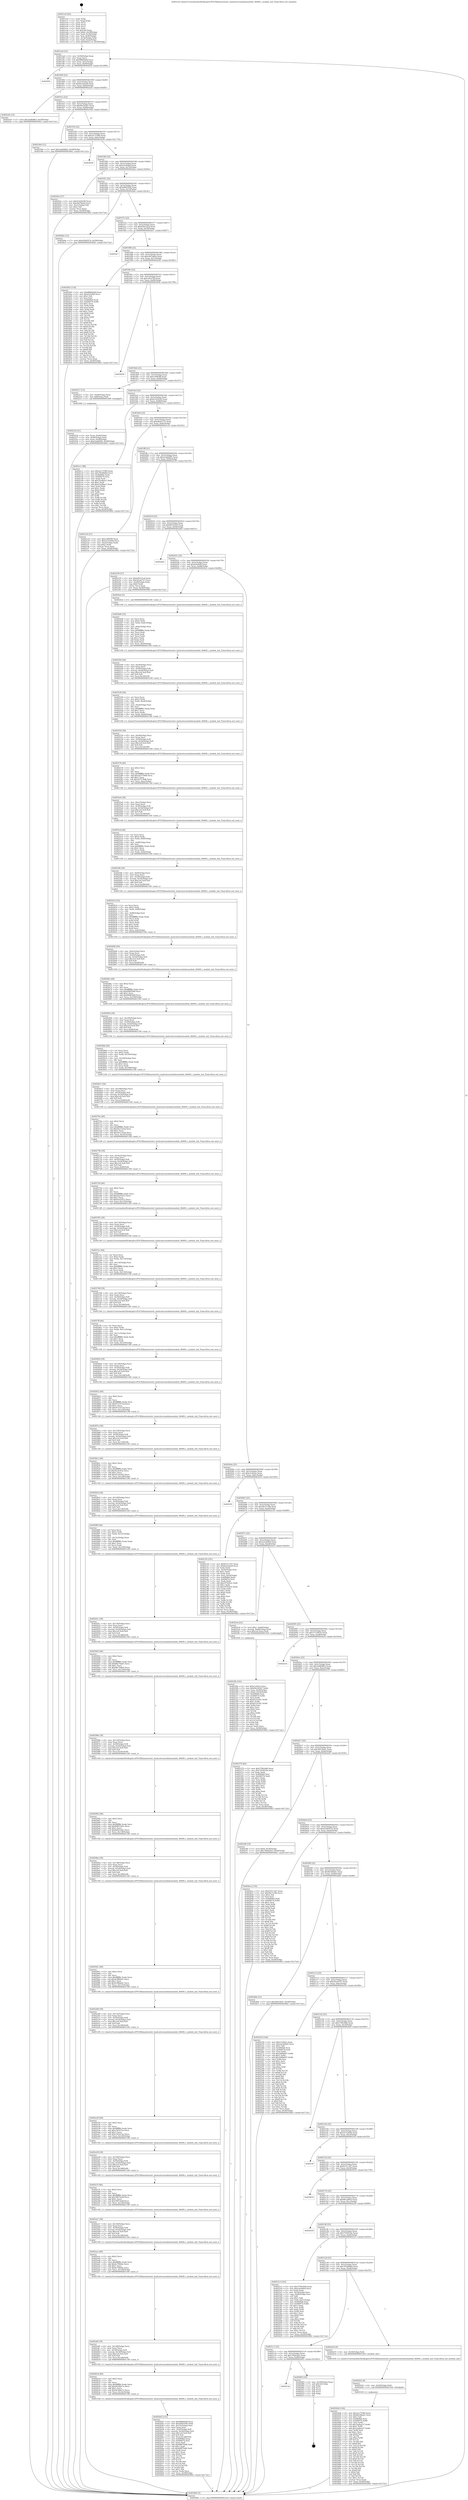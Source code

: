 digraph "0x401ec0" {
  label = "0x401ec0 (/mnt/c/Users/mathe/Desktop/tcc/POCII/binaries/extr_hashcatsrcmodulesmodule_06400.c_module_init_Final-ollvm.out::main(0))"
  labelloc = "t"
  node[shape=record]

  Entry [label="",width=0.3,height=0.3,shape=circle,fillcolor=black,style=filled]
  "0x401eed" [label="{
     0x401eed [23]\l
     | [instrs]\l
     &nbsp;&nbsp;0x401eed \<+3\>: mov -0x58(%rbp),%eax\l
     &nbsp;&nbsp;0x401ef0 \<+2\>: mov %eax,%ecx\l
     &nbsp;&nbsp;0x401ef2 \<+6\>: sub $0x8884444f,%ecx\l
     &nbsp;&nbsp;0x401ef8 \<+3\>: mov %eax,-0x5c(%rbp)\l
     &nbsp;&nbsp;0x401efb \<+3\>: mov %ecx,-0x60(%rbp)\l
     &nbsp;&nbsp;0x401efe \<+6\>: je 0000000000402f50 \<main+0x1090\>\l
  }"]
  "0x402f50" [label="{
     0x402f50\l
  }", style=dashed]
  "0x401f04" [label="{
     0x401f04 [22]\l
     | [instrs]\l
     &nbsp;&nbsp;0x401f04 \<+5\>: jmp 0000000000401f09 \<main+0x49\>\l
     &nbsp;&nbsp;0x401f09 \<+3\>: mov -0x5c(%rbp),%eax\l
     &nbsp;&nbsp;0x401f0c \<+5\>: sub $0x8a3a4ae8,%eax\l
     &nbsp;&nbsp;0x401f11 \<+3\>: mov %eax,-0x64(%rbp)\l
     &nbsp;&nbsp;0x401f14 \<+6\>: je 0000000000402cb5 \<main+0xdf5\>\l
  }"]
  Exit [label="",width=0.3,height=0.3,shape=circle,fillcolor=black,style=filled,peripheries=2]
  "0x402cb5" [label="{
     0x402cb5 [12]\l
     | [instrs]\l
     &nbsp;&nbsp;0x402cb5 \<+7\>: movl $0x3ad6d8b3,-0x58(%rbp)\l
     &nbsp;&nbsp;0x402cbc \<+5\>: jmp 0000000000403662 \<main+0x17a2\>\l
  }"]
  "0x401f1a" [label="{
     0x401f1a [22]\l
     | [instrs]\l
     &nbsp;&nbsp;0x401f1a \<+5\>: jmp 0000000000401f1f \<main+0x5f\>\l
     &nbsp;&nbsp;0x401f1f \<+3\>: mov -0x5c(%rbp),%eax\l
     &nbsp;&nbsp;0x401f22 \<+5\>: sub $0x94e5d347,%eax\l
     &nbsp;&nbsp;0x401f27 \<+3\>: mov %eax,-0x68(%rbp)\l
     &nbsp;&nbsp;0x401f2a \<+6\>: je 0000000000402364 \<main+0x4a4\>\l
  }"]
  "0x4021da" [label="{
     0x4021da\l
  }", style=dashed]
  "0x402364" [label="{
     0x402364 [12]\l
     | [instrs]\l
     &nbsp;&nbsp;0x402364 \<+7\>: movl $0x3ad6d8b3,-0x58(%rbp)\l
     &nbsp;&nbsp;0x40236b \<+5\>: jmp 0000000000403662 \<main+0x17a2\>\l
  }"]
  "0x401f30" [label="{
     0x401f30 [22]\l
     | [instrs]\l
     &nbsp;&nbsp;0x401f30 \<+5\>: jmp 0000000000401f35 \<main+0x75\>\l
     &nbsp;&nbsp;0x401f35 \<+3\>: mov -0x5c(%rbp),%eax\l
     &nbsp;&nbsp;0x401f38 \<+5\>: sub $0xa3c75380,%eax\l
     &nbsp;&nbsp;0x401f3d \<+3\>: mov %eax,-0x6c(%rbp)\l
     &nbsp;&nbsp;0x401f40 \<+6\>: je 0000000000403638 \<main+0x1778\>\l
  }"]
  "0x402f03" [label="{
     0x402f03 [19]\l
     | [instrs]\l
     &nbsp;&nbsp;0x402f03 \<+3\>: mov -0x30(%rbp),%eax\l
     &nbsp;&nbsp;0x402f06 \<+7\>: add $0x1b0,%rsp\l
     &nbsp;&nbsp;0x402f0d \<+1\>: pop %rbx\l
     &nbsp;&nbsp;0x402f0e \<+2\>: pop %r12\l
     &nbsp;&nbsp;0x402f10 \<+2\>: pop %r14\l
     &nbsp;&nbsp;0x402f12 \<+2\>: pop %r15\l
     &nbsp;&nbsp;0x402f14 \<+1\>: pop %rbp\l
     &nbsp;&nbsp;0x402f15 \<+1\>: ret\l
  }"]
  "0x403638" [label="{
     0x403638\l
  }", style=dashed]
  "0x401f46" [label="{
     0x401f46 [22]\l
     | [instrs]\l
     &nbsp;&nbsp;0x401f46 \<+5\>: jmp 0000000000401f4b \<main+0x8b\>\l
     &nbsp;&nbsp;0x401f4b \<+3\>: mov -0x5c(%rbp),%eax\l
     &nbsp;&nbsp;0x401f4e \<+5\>: sub $0xa5e444ef,%eax\l
     &nbsp;&nbsp;0x401f53 \<+3\>: mov %eax,-0x70(%rbp)\l
     &nbsp;&nbsp;0x401f56 \<+6\>: je 000000000040242a \<main+0x56a\>\l
  }"]
  "0x402d2b" [label="{
     0x402d2b [144]\l
     | [instrs]\l
     &nbsp;&nbsp;0x402d2b \<+5\>: mov $0xa3c75380,%eax\l
     &nbsp;&nbsp;0x402d30 \<+5\>: mov $0x4b548ad1,%ecx\l
     &nbsp;&nbsp;0x402d35 \<+2\>: mov $0x1,%dl\l
     &nbsp;&nbsp;0x402d37 \<+7\>: mov 0x4060b4,%esi\l
     &nbsp;&nbsp;0x402d3e \<+8\>: mov 0x406074,%r8d\l
     &nbsp;&nbsp;0x402d46 \<+3\>: mov %esi,%r9d\l
     &nbsp;&nbsp;0x402d49 \<+7\>: sub $0x3aa8aa37,%r9d\l
     &nbsp;&nbsp;0x402d50 \<+4\>: sub $0x1,%r9d\l
     &nbsp;&nbsp;0x402d54 \<+7\>: add $0x3aa8aa37,%r9d\l
     &nbsp;&nbsp;0x402d5b \<+4\>: imul %r9d,%esi\l
     &nbsp;&nbsp;0x402d5f \<+3\>: and $0x1,%esi\l
     &nbsp;&nbsp;0x402d62 \<+3\>: cmp $0x0,%esi\l
     &nbsp;&nbsp;0x402d65 \<+4\>: sete %r10b\l
     &nbsp;&nbsp;0x402d69 \<+4\>: cmp $0xa,%r8d\l
     &nbsp;&nbsp;0x402d6d \<+4\>: setl %r11b\l
     &nbsp;&nbsp;0x402d71 \<+3\>: mov %r10b,%bl\l
     &nbsp;&nbsp;0x402d74 \<+3\>: xor $0xff,%bl\l
     &nbsp;&nbsp;0x402d77 \<+3\>: mov %r11b,%r14b\l
     &nbsp;&nbsp;0x402d7a \<+4\>: xor $0xff,%r14b\l
     &nbsp;&nbsp;0x402d7e \<+3\>: xor $0x0,%dl\l
     &nbsp;&nbsp;0x402d81 \<+3\>: mov %bl,%r15b\l
     &nbsp;&nbsp;0x402d84 \<+4\>: and $0x0,%r15b\l
     &nbsp;&nbsp;0x402d88 \<+3\>: and %dl,%r10b\l
     &nbsp;&nbsp;0x402d8b \<+3\>: mov %r14b,%r12b\l
     &nbsp;&nbsp;0x402d8e \<+4\>: and $0x0,%r12b\l
     &nbsp;&nbsp;0x402d92 \<+3\>: and %dl,%r11b\l
     &nbsp;&nbsp;0x402d95 \<+3\>: or %r10b,%r15b\l
     &nbsp;&nbsp;0x402d98 \<+3\>: or %r11b,%r12b\l
     &nbsp;&nbsp;0x402d9b \<+3\>: xor %r12b,%r15b\l
     &nbsp;&nbsp;0x402d9e \<+3\>: or %r14b,%bl\l
     &nbsp;&nbsp;0x402da1 \<+3\>: xor $0xff,%bl\l
     &nbsp;&nbsp;0x402da4 \<+3\>: or $0x0,%dl\l
     &nbsp;&nbsp;0x402da7 \<+2\>: and %dl,%bl\l
     &nbsp;&nbsp;0x402da9 \<+3\>: or %bl,%r15b\l
     &nbsp;&nbsp;0x402dac \<+4\>: test $0x1,%r15b\l
     &nbsp;&nbsp;0x402db0 \<+3\>: cmovne %ecx,%eax\l
     &nbsp;&nbsp;0x402db3 \<+3\>: mov %eax,-0x58(%rbp)\l
     &nbsp;&nbsp;0x402db6 \<+5\>: jmp 0000000000403662 \<main+0x17a2\>\l
  }"]
  "0x40242a" [label="{
     0x40242a [27]\l
     | [instrs]\l
     &nbsp;&nbsp;0x40242a \<+5\>: mov $0xd1420c69,%eax\l
     &nbsp;&nbsp;0x40242f \<+5\>: mov $0xc6d7bded,%ecx\l
     &nbsp;&nbsp;0x402434 \<+3\>: mov -0x21(%rbp),%dl\l
     &nbsp;&nbsp;0x402437 \<+3\>: test $0x1,%dl\l
     &nbsp;&nbsp;0x40243a \<+3\>: cmovne %ecx,%eax\l
     &nbsp;&nbsp;0x40243d \<+3\>: mov %eax,-0x58(%rbp)\l
     &nbsp;&nbsp;0x402440 \<+5\>: jmp 0000000000403662 \<main+0x17a2\>\l
  }"]
  "0x401f5c" [label="{
     0x401f5c [22]\l
     | [instrs]\l
     &nbsp;&nbsp;0x401f5c \<+5\>: jmp 0000000000401f61 \<main+0xa1\>\l
     &nbsp;&nbsp;0x401f61 \<+3\>: mov -0x5c(%rbp),%eax\l
     &nbsp;&nbsp;0x401f64 \<+5\>: sub $0xa8bf359d,%eax\l
     &nbsp;&nbsp;0x401f69 \<+3\>: mov %eax,-0x74(%rbp)\l
     &nbsp;&nbsp;0x401f6c \<+6\>: je 0000000000402bbe \<main+0xcfe\>\l
  }"]
  "0x402d22" [label="{
     0x402d22 [9]\l
     | [instrs]\l
     &nbsp;&nbsp;0x402d22 \<+4\>: mov -0x50(%rbp),%rdi\l
     &nbsp;&nbsp;0x402d26 \<+5\>: call 0000000000401030 \<free@plt\>\l
     | [calls]\l
     &nbsp;&nbsp;0x401030 \{1\} (unknown)\l
  }"]
  "0x402bbe" [label="{
     0x402bbe [12]\l
     | [instrs]\l
     &nbsp;&nbsp;0x402bbe \<+7\>: movl $0x430d5074,-0x58(%rbp)\l
     &nbsp;&nbsp;0x402bc5 \<+5\>: jmp 0000000000403662 \<main+0x17a2\>\l
  }"]
  "0x401f72" [label="{
     0x401f72 [22]\l
     | [instrs]\l
     &nbsp;&nbsp;0x401f72 \<+5\>: jmp 0000000000401f77 \<main+0xb7\>\l
     &nbsp;&nbsp;0x401f77 \<+3\>: mov -0x5c(%rbp),%eax\l
     &nbsp;&nbsp;0x401f7a \<+5\>: sub $0xb263c5cd,%eax\l
     &nbsp;&nbsp;0x401f7f \<+3\>: mov %eax,-0x78(%rbp)\l
     &nbsp;&nbsp;0x401f82 \<+6\>: je 0000000000402dc7 \<main+0xf07\>\l
  }"]
  "0x4021c1" [label="{
     0x4021c1 [25]\l
     | [instrs]\l
     &nbsp;&nbsp;0x4021c1 \<+5\>: jmp 00000000004021c6 \<main+0x306\>\l
     &nbsp;&nbsp;0x4021c6 \<+3\>: mov -0x5c(%rbp),%eax\l
     &nbsp;&nbsp;0x4021c9 \<+5\>: sub $0x79644263,%eax\l
     &nbsp;&nbsp;0x4021ce \<+6\>: mov %eax,-0xd8(%rbp)\l
     &nbsp;&nbsp;0x4021d4 \<+6\>: je 0000000000402f03 \<main+0x1043\>\l
  }"]
  "0x402dc7" [label="{
     0x402dc7\l
  }", style=dashed]
  "0x401f88" [label="{
     0x401f88 [22]\l
     | [instrs]\l
     &nbsp;&nbsp;0x401f88 \<+5\>: jmp 0000000000401f8d \<main+0xcd\>\l
     &nbsp;&nbsp;0x401f8d \<+3\>: mov -0x5c(%rbp),%eax\l
     &nbsp;&nbsp;0x401f90 \<+5\>: sub $0xc6d7bded,%eax\l
     &nbsp;&nbsp;0x401f95 \<+3\>: mov %eax,-0x7c(%rbp)\l
     &nbsp;&nbsp;0x401f98 \<+6\>: je 0000000000402445 \<main+0x585\>\l
  }"]
  "0x402d19" [label="{
     0x402d19 [9]\l
     | [instrs]\l
     &nbsp;&nbsp;0x402d19 \<+4\>: mov -0x50(%rbp),%rdi\l
     &nbsp;&nbsp;0x402d1d \<+5\>: call 0000000000401450 \<module_init\>\l
     | [calls]\l
     &nbsp;&nbsp;0x401450 \{1\} (/mnt/c/Users/mathe/Desktop/tcc/POCII/binaries/extr_hashcatsrcmodulesmodule_06400.c_module_init_Final-ollvm.out::module_init)\l
  }"]
  "0x402445" [label="{
     0x402445 [134]\l
     | [instrs]\l
     &nbsp;&nbsp;0x402445 \<+5\>: mov $0x8884444f,%eax\l
     &nbsp;&nbsp;0x40244a \<+5\>: mov $0x4242fd0,%ecx\l
     &nbsp;&nbsp;0x40244f \<+2\>: mov $0x1,%dl\l
     &nbsp;&nbsp;0x402451 \<+2\>: xor %esi,%esi\l
     &nbsp;&nbsp;0x402453 \<+7\>: mov 0x4060b4,%edi\l
     &nbsp;&nbsp;0x40245a \<+8\>: mov 0x406074,%r8d\l
     &nbsp;&nbsp;0x402462 \<+3\>: sub $0x1,%esi\l
     &nbsp;&nbsp;0x402465 \<+3\>: mov %edi,%r9d\l
     &nbsp;&nbsp;0x402468 \<+3\>: add %esi,%r9d\l
     &nbsp;&nbsp;0x40246b \<+4\>: imul %r9d,%edi\l
     &nbsp;&nbsp;0x40246f \<+3\>: and $0x1,%edi\l
     &nbsp;&nbsp;0x402472 \<+3\>: cmp $0x0,%edi\l
     &nbsp;&nbsp;0x402475 \<+4\>: sete %r10b\l
     &nbsp;&nbsp;0x402479 \<+4\>: cmp $0xa,%r8d\l
     &nbsp;&nbsp;0x40247d \<+4\>: setl %r11b\l
     &nbsp;&nbsp;0x402481 \<+3\>: mov %r10b,%bl\l
     &nbsp;&nbsp;0x402484 \<+3\>: xor $0xff,%bl\l
     &nbsp;&nbsp;0x402487 \<+3\>: mov %r11b,%r14b\l
     &nbsp;&nbsp;0x40248a \<+4\>: xor $0xff,%r14b\l
     &nbsp;&nbsp;0x40248e \<+3\>: xor $0x1,%dl\l
     &nbsp;&nbsp;0x402491 \<+3\>: mov %bl,%r15b\l
     &nbsp;&nbsp;0x402494 \<+4\>: and $0xff,%r15b\l
     &nbsp;&nbsp;0x402498 \<+3\>: and %dl,%r10b\l
     &nbsp;&nbsp;0x40249b \<+3\>: mov %r14b,%r12b\l
     &nbsp;&nbsp;0x40249e \<+4\>: and $0xff,%r12b\l
     &nbsp;&nbsp;0x4024a2 \<+3\>: and %dl,%r11b\l
     &nbsp;&nbsp;0x4024a5 \<+3\>: or %r10b,%r15b\l
     &nbsp;&nbsp;0x4024a8 \<+3\>: or %r11b,%r12b\l
     &nbsp;&nbsp;0x4024ab \<+3\>: xor %r12b,%r15b\l
     &nbsp;&nbsp;0x4024ae \<+3\>: or %r14b,%bl\l
     &nbsp;&nbsp;0x4024b1 \<+3\>: xor $0xff,%bl\l
     &nbsp;&nbsp;0x4024b4 \<+3\>: or $0x1,%dl\l
     &nbsp;&nbsp;0x4024b7 \<+2\>: and %dl,%bl\l
     &nbsp;&nbsp;0x4024b9 \<+3\>: or %bl,%r15b\l
     &nbsp;&nbsp;0x4024bc \<+4\>: test $0x1,%r15b\l
     &nbsp;&nbsp;0x4024c0 \<+3\>: cmovne %ecx,%eax\l
     &nbsp;&nbsp;0x4024c3 \<+3\>: mov %eax,-0x58(%rbp)\l
     &nbsp;&nbsp;0x4024c6 \<+5\>: jmp 0000000000403662 \<main+0x17a2\>\l
  }"]
  "0x401f9e" [label="{
     0x401f9e [22]\l
     | [instrs]\l
     &nbsp;&nbsp;0x401f9e \<+5\>: jmp 0000000000401fa3 \<main+0xe3\>\l
     &nbsp;&nbsp;0x401fa3 \<+3\>: mov -0x5c(%rbp),%eax\l
     &nbsp;&nbsp;0x401fa6 \<+5\>: sub $0xcafe37bf,%eax\l
     &nbsp;&nbsp;0x401fab \<+3\>: mov %eax,-0x80(%rbp)\l
     &nbsp;&nbsp;0x401fae \<+6\>: je 0000000000403656 \<main+0x1796\>\l
  }"]
  "0x402b45" [label="{
     0x402b45 [121]\l
     | [instrs]\l
     &nbsp;&nbsp;0x402b45 \<+5\>: mov $0x8884444f,%ecx\l
     &nbsp;&nbsp;0x402b4a \<+5\>: mov $0xa8bf359d,%edx\l
     &nbsp;&nbsp;0x402b4f \<+6\>: mov -0x14c(%rbp),%esi\l
     &nbsp;&nbsp;0x402b55 \<+3\>: imul %eax,%esi\l
     &nbsp;&nbsp;0x402b58 \<+4\>: mov -0x50(%rbp),%r8\l
     &nbsp;&nbsp;0x402b5c \<+4\>: movslq -0x54(%rbp),%r9\l
     &nbsp;&nbsp;0x402b60 \<+7\>: imul $0x1e0,%r9,%r9\l
     &nbsp;&nbsp;0x402b67 \<+3\>: add %r9,%r8\l
     &nbsp;&nbsp;0x402b6a \<+7\>: mov %esi,0x1d8(%r8)\l
     &nbsp;&nbsp;0x402b71 \<+7\>: mov 0x4060b4,%eax\l
     &nbsp;&nbsp;0x402b78 \<+7\>: mov 0x406074,%esi\l
     &nbsp;&nbsp;0x402b7f \<+2\>: mov %eax,%edi\l
     &nbsp;&nbsp;0x402b81 \<+6\>: add $0xb8870afb,%edi\l
     &nbsp;&nbsp;0x402b87 \<+3\>: sub $0x1,%edi\l
     &nbsp;&nbsp;0x402b8a \<+6\>: sub $0xb8870afb,%edi\l
     &nbsp;&nbsp;0x402b90 \<+3\>: imul %edi,%eax\l
     &nbsp;&nbsp;0x402b93 \<+3\>: and $0x1,%eax\l
     &nbsp;&nbsp;0x402b96 \<+3\>: cmp $0x0,%eax\l
     &nbsp;&nbsp;0x402b99 \<+4\>: sete %r10b\l
     &nbsp;&nbsp;0x402b9d \<+3\>: cmp $0xa,%esi\l
     &nbsp;&nbsp;0x402ba0 \<+4\>: setl %r11b\l
     &nbsp;&nbsp;0x402ba4 \<+3\>: mov %r10b,%bl\l
     &nbsp;&nbsp;0x402ba7 \<+3\>: and %r11b,%bl\l
     &nbsp;&nbsp;0x402baa \<+3\>: xor %r11b,%r10b\l
     &nbsp;&nbsp;0x402bad \<+3\>: or %r10b,%bl\l
     &nbsp;&nbsp;0x402bb0 \<+3\>: test $0x1,%bl\l
     &nbsp;&nbsp;0x402bb3 \<+3\>: cmovne %edx,%ecx\l
     &nbsp;&nbsp;0x402bb6 \<+3\>: mov %ecx,-0x58(%rbp)\l
     &nbsp;&nbsp;0x402bb9 \<+5\>: jmp 0000000000403662 \<main+0x17a2\>\l
  }"]
  "0x403656" [label="{
     0x403656\l
  }", style=dashed]
  "0x401fb4" [label="{
     0x401fb4 [25]\l
     | [instrs]\l
     &nbsp;&nbsp;0x401fb4 \<+5\>: jmp 0000000000401fb9 \<main+0xf9\>\l
     &nbsp;&nbsp;0x401fb9 \<+3\>: mov -0x5c(%rbp),%eax\l
     &nbsp;&nbsp;0x401fbc \<+5\>: sub $0xccf083f8,%eax\l
     &nbsp;&nbsp;0x401fc1 \<+6\>: mov %eax,-0x84(%rbp)\l
     &nbsp;&nbsp;0x401fc7 \<+6\>: je 0000000000402217 \<main+0x357\>\l
  }"]
  "0x402b1d" [label="{
     0x402b1d [40]\l
     | [instrs]\l
     &nbsp;&nbsp;0x402b1d \<+5\>: mov $0x2,%ecx\l
     &nbsp;&nbsp;0x402b22 \<+1\>: cltd\l
     &nbsp;&nbsp;0x402b23 \<+2\>: idiv %ecx\l
     &nbsp;&nbsp;0x402b25 \<+6\>: imul $0xfffffffe,%edx,%ecx\l
     &nbsp;&nbsp;0x402b2b \<+6\>: add $0x4434be7e,%ecx\l
     &nbsp;&nbsp;0x402b31 \<+3\>: add $0x1,%ecx\l
     &nbsp;&nbsp;0x402b34 \<+6\>: sub $0x4434be7e,%ecx\l
     &nbsp;&nbsp;0x402b3a \<+6\>: mov %ecx,-0x14c(%rbp)\l
     &nbsp;&nbsp;0x402b40 \<+5\>: call 0000000000401160 \<next_i\>\l
     | [calls]\l
     &nbsp;&nbsp;0x401160 \{1\} (/mnt/c/Users/mathe/Desktop/tcc/POCII/binaries/extr_hashcatsrcmodulesmodule_06400.c_module_init_Final-ollvm.out::next_i)\l
  }"]
  "0x402217" [label="{
     0x402217 [13]\l
     | [instrs]\l
     &nbsp;&nbsp;0x402217 \<+4\>: mov -0x40(%rbp),%rax\l
     &nbsp;&nbsp;0x40221b \<+4\>: mov 0x8(%rax),%rdi\l
     &nbsp;&nbsp;0x40221f \<+5\>: call 0000000000401060 \<atoi@plt\>\l
     | [calls]\l
     &nbsp;&nbsp;0x401060 \{1\} (unknown)\l
  }"]
  "0x401fcd" [label="{
     0x401fcd [25]\l
     | [instrs]\l
     &nbsp;&nbsp;0x401fcd \<+5\>: jmp 0000000000401fd2 \<main+0x112\>\l
     &nbsp;&nbsp;0x401fd2 \<+3\>: mov -0x5c(%rbp),%eax\l
     &nbsp;&nbsp;0x401fd5 \<+5\>: sub $0xd1420c69,%eax\l
     &nbsp;&nbsp;0x401fda \<+6\>: mov %eax,-0x88(%rbp)\l
     &nbsp;&nbsp;0x401fe0 \<+6\>: je 0000000000402cc1 \<main+0xe01\>\l
  }"]
  "0x402af6" [label="{
     0x402af6 [39]\l
     | [instrs]\l
     &nbsp;&nbsp;0x402af6 \<+6\>: mov -0x148(%rbp),%ecx\l
     &nbsp;&nbsp;0x402afc \<+3\>: imul %eax,%ecx\l
     &nbsp;&nbsp;0x402aff \<+4\>: mov -0x50(%rbp),%r8\l
     &nbsp;&nbsp;0x402b03 \<+4\>: movslq -0x54(%rbp),%r9\l
     &nbsp;&nbsp;0x402b07 \<+7\>: imul $0x1e0,%r9,%r9\l
     &nbsp;&nbsp;0x402b0e \<+3\>: add %r9,%r8\l
     &nbsp;&nbsp;0x402b11 \<+7\>: mov %ecx,0x1d4(%r8)\l
     &nbsp;&nbsp;0x402b18 \<+5\>: call 0000000000401160 \<next_i\>\l
     | [calls]\l
     &nbsp;&nbsp;0x401160 \{1\} (/mnt/c/Users/mathe/Desktop/tcc/POCII/binaries/extr_hashcatsrcmodulesmodule_06400.c_module_init_Final-ollvm.out::next_i)\l
  }"]
  "0x402cc1" [label="{
     0x402cc1 [88]\l
     | [instrs]\l
     &nbsp;&nbsp;0x402cc1 \<+5\>: mov $0xa3c75380,%eax\l
     &nbsp;&nbsp;0x402cc6 \<+5\>: mov $0x785d846d,%ecx\l
     &nbsp;&nbsp;0x402ccb \<+7\>: mov 0x4060b4,%edx\l
     &nbsp;&nbsp;0x402cd2 \<+7\>: mov 0x406074,%esi\l
     &nbsp;&nbsp;0x402cd9 \<+2\>: mov %edx,%edi\l
     &nbsp;&nbsp;0x402cdb \<+6\>: sub $0x55edbea7,%edi\l
     &nbsp;&nbsp;0x402ce1 \<+3\>: sub $0x1,%edi\l
     &nbsp;&nbsp;0x402ce4 \<+6\>: add $0x55edbea7,%edi\l
     &nbsp;&nbsp;0x402cea \<+3\>: imul %edi,%edx\l
     &nbsp;&nbsp;0x402ced \<+3\>: and $0x1,%edx\l
     &nbsp;&nbsp;0x402cf0 \<+3\>: cmp $0x0,%edx\l
     &nbsp;&nbsp;0x402cf3 \<+4\>: sete %r8b\l
     &nbsp;&nbsp;0x402cf7 \<+3\>: cmp $0xa,%esi\l
     &nbsp;&nbsp;0x402cfa \<+4\>: setl %r9b\l
     &nbsp;&nbsp;0x402cfe \<+3\>: mov %r8b,%r10b\l
     &nbsp;&nbsp;0x402d01 \<+3\>: and %r9b,%r10b\l
     &nbsp;&nbsp;0x402d04 \<+3\>: xor %r9b,%r8b\l
     &nbsp;&nbsp;0x402d07 \<+3\>: or %r8b,%r10b\l
     &nbsp;&nbsp;0x402d0a \<+4\>: test $0x1,%r10b\l
     &nbsp;&nbsp;0x402d0e \<+3\>: cmovne %ecx,%eax\l
     &nbsp;&nbsp;0x402d11 \<+3\>: mov %eax,-0x58(%rbp)\l
     &nbsp;&nbsp;0x402d14 \<+5\>: jmp 0000000000403662 \<main+0x17a2\>\l
  }"]
  "0x401fe6" [label="{
     0x401fe6 [25]\l
     | [instrs]\l
     &nbsp;&nbsp;0x401fe6 \<+5\>: jmp 0000000000401feb \<main+0x12b\>\l
     &nbsp;&nbsp;0x401feb \<+3\>: mov -0x5c(%rbp),%eax\l
     &nbsp;&nbsp;0x401fee \<+5\>: sub $0xd4eb111e,%eax\l
     &nbsp;&nbsp;0x401ff3 \<+6\>: mov %eax,-0x8c(%rbp)\l
     &nbsp;&nbsp;0x401ff9 \<+6\>: je 00000000004021e4 \<main+0x324\>\l
  }"]
  "0x402ace" [label="{
     0x402ace [40]\l
     | [instrs]\l
     &nbsp;&nbsp;0x402ace \<+5\>: mov $0x2,%ecx\l
     &nbsp;&nbsp;0x402ad3 \<+1\>: cltd\l
     &nbsp;&nbsp;0x402ad4 \<+2\>: idiv %ecx\l
     &nbsp;&nbsp;0x402ad6 \<+6\>: imul $0xfffffffe,%edx,%ecx\l
     &nbsp;&nbsp;0x402adc \<+6\>: add $0xbc7f46de,%ecx\l
     &nbsp;&nbsp;0x402ae2 \<+3\>: add $0x1,%ecx\l
     &nbsp;&nbsp;0x402ae5 \<+6\>: sub $0xbc7f46de,%ecx\l
     &nbsp;&nbsp;0x402aeb \<+6\>: mov %ecx,-0x148(%rbp)\l
     &nbsp;&nbsp;0x402af1 \<+5\>: call 0000000000401160 \<next_i\>\l
     | [calls]\l
     &nbsp;&nbsp;0x401160 \{1\} (/mnt/c/Users/mathe/Desktop/tcc/POCII/binaries/extr_hashcatsrcmodulesmodule_06400.c_module_init_Final-ollvm.out::next_i)\l
  }"]
  "0x4021e4" [label="{
     0x4021e4 [27]\l
     | [instrs]\l
     &nbsp;&nbsp;0x4021e4 \<+5\>: mov $0xccf083f8,%eax\l
     &nbsp;&nbsp;0x4021e9 \<+5\>: mov $0x5e7e2b44,%ecx\l
     &nbsp;&nbsp;0x4021ee \<+3\>: mov -0x2c(%rbp),%edx\l
     &nbsp;&nbsp;0x4021f1 \<+3\>: cmp $0x2,%edx\l
     &nbsp;&nbsp;0x4021f4 \<+3\>: cmovne %ecx,%eax\l
     &nbsp;&nbsp;0x4021f7 \<+3\>: mov %eax,-0x58(%rbp)\l
     &nbsp;&nbsp;0x4021fa \<+5\>: jmp 0000000000403662 \<main+0x17a2\>\l
  }"]
  "0x401fff" [label="{
     0x401fff [25]\l
     | [instrs]\l
     &nbsp;&nbsp;0x401fff \<+5\>: jmp 0000000000402004 \<main+0x144\>\l
     &nbsp;&nbsp;0x402004 \<+3\>: mov -0x5c(%rbp),%eax\l
     &nbsp;&nbsp;0x402007 \<+5\>: sub $0xe2abb095,%eax\l
     &nbsp;&nbsp;0x40200c \<+6\>: mov %eax,-0x90(%rbp)\l
     &nbsp;&nbsp;0x402012 \<+6\>: je 0000000000402239 \<main+0x379\>\l
  }"]
  "0x403662" [label="{
     0x403662 [5]\l
     | [instrs]\l
     &nbsp;&nbsp;0x403662 \<+5\>: jmp 0000000000401eed \<main+0x2d\>\l
  }"]
  "0x401ec0" [label="{
     0x401ec0 [45]\l
     | [instrs]\l
     &nbsp;&nbsp;0x401ec0 \<+1\>: push %rbp\l
     &nbsp;&nbsp;0x401ec1 \<+3\>: mov %rsp,%rbp\l
     &nbsp;&nbsp;0x401ec4 \<+2\>: push %r15\l
     &nbsp;&nbsp;0x401ec6 \<+2\>: push %r14\l
     &nbsp;&nbsp;0x401ec8 \<+2\>: push %r12\l
     &nbsp;&nbsp;0x401eca \<+1\>: push %rbx\l
     &nbsp;&nbsp;0x401ecb \<+7\>: sub $0x1b0,%rsp\l
     &nbsp;&nbsp;0x401ed2 \<+7\>: movl $0x0,-0x30(%rbp)\l
     &nbsp;&nbsp;0x401ed9 \<+3\>: mov %edi,-0x34(%rbp)\l
     &nbsp;&nbsp;0x401edc \<+4\>: mov %rsi,-0x40(%rbp)\l
     &nbsp;&nbsp;0x401ee0 \<+3\>: mov -0x34(%rbp),%edi\l
     &nbsp;&nbsp;0x401ee3 \<+3\>: mov %edi,-0x2c(%rbp)\l
     &nbsp;&nbsp;0x401ee6 \<+7\>: movl $0xd4eb111e,-0x58(%rbp)\l
  }"]
  "0x402224" [label="{
     0x402224 [21]\l
     | [instrs]\l
     &nbsp;&nbsp;0x402224 \<+3\>: mov %eax,-0x44(%rbp)\l
     &nbsp;&nbsp;0x402227 \<+3\>: mov -0x44(%rbp),%eax\l
     &nbsp;&nbsp;0x40222a \<+3\>: mov %eax,-0x28(%rbp)\l
     &nbsp;&nbsp;0x40222d \<+7\>: movl $0xe2abb095,-0x58(%rbp)\l
     &nbsp;&nbsp;0x402234 \<+5\>: jmp 0000000000403662 \<main+0x17a2\>\l
  }"]
  "0x402aa7" [label="{
     0x402aa7 [39]\l
     | [instrs]\l
     &nbsp;&nbsp;0x402aa7 \<+6\>: mov -0x144(%rbp),%ecx\l
     &nbsp;&nbsp;0x402aad \<+3\>: imul %eax,%ecx\l
     &nbsp;&nbsp;0x402ab0 \<+4\>: mov -0x50(%rbp),%r8\l
     &nbsp;&nbsp;0x402ab4 \<+4\>: movslq -0x54(%rbp),%r9\l
     &nbsp;&nbsp;0x402ab8 \<+7\>: imul $0x1e0,%r9,%r9\l
     &nbsp;&nbsp;0x402abf \<+3\>: add %r9,%r8\l
     &nbsp;&nbsp;0x402ac2 \<+7\>: mov %ecx,0x1d0(%r8)\l
     &nbsp;&nbsp;0x402ac9 \<+5\>: call 0000000000401160 \<next_i\>\l
     | [calls]\l
     &nbsp;&nbsp;0x401160 \{1\} (/mnt/c/Users/mathe/Desktop/tcc/POCII/binaries/extr_hashcatsrcmodulesmodule_06400.c_module_init_Final-ollvm.out::next_i)\l
  }"]
  "0x402239" [label="{
     0x402239 [27]\l
     | [instrs]\l
     &nbsp;&nbsp;0x402239 \<+5\>: mov $0xb263c5cd,%eax\l
     &nbsp;&nbsp;0x40223e \<+5\>: mov $0x54ca67d7,%ecx\l
     &nbsp;&nbsp;0x402243 \<+3\>: mov -0x28(%rbp),%edx\l
     &nbsp;&nbsp;0x402246 \<+3\>: cmp $0x0,%edx\l
     &nbsp;&nbsp;0x402249 \<+3\>: cmove %ecx,%eax\l
     &nbsp;&nbsp;0x40224c \<+3\>: mov %eax,-0x58(%rbp)\l
     &nbsp;&nbsp;0x40224f \<+5\>: jmp 0000000000403662 \<main+0x17a2\>\l
  }"]
  "0x402018" [label="{
     0x402018 [25]\l
     | [instrs]\l
     &nbsp;&nbsp;0x402018 \<+5\>: jmp 000000000040201d \<main+0x15d\>\l
     &nbsp;&nbsp;0x40201d \<+3\>: mov -0x5c(%rbp),%eax\l
     &nbsp;&nbsp;0x402020 \<+5\>: sub $0xf85165e0,%eax\l
     &nbsp;&nbsp;0x402025 \<+6\>: mov %eax,-0x94(%rbp)\l
     &nbsp;&nbsp;0x40202b \<+6\>: je 0000000000402dd3 \<main+0xf13\>\l
  }"]
  "0x402a7f" [label="{
     0x402a7f [40]\l
     | [instrs]\l
     &nbsp;&nbsp;0x402a7f \<+5\>: mov $0x2,%ecx\l
     &nbsp;&nbsp;0x402a84 \<+1\>: cltd\l
     &nbsp;&nbsp;0x402a85 \<+2\>: idiv %ecx\l
     &nbsp;&nbsp;0x402a87 \<+6\>: imul $0xfffffffe,%edx,%ecx\l
     &nbsp;&nbsp;0x402a8d \<+6\>: add $0x3907d2df,%ecx\l
     &nbsp;&nbsp;0x402a93 \<+3\>: add $0x1,%ecx\l
     &nbsp;&nbsp;0x402a96 \<+6\>: sub $0x3907d2df,%ecx\l
     &nbsp;&nbsp;0x402a9c \<+6\>: mov %ecx,-0x144(%rbp)\l
     &nbsp;&nbsp;0x402aa2 \<+5\>: call 0000000000401160 \<next_i\>\l
     | [calls]\l
     &nbsp;&nbsp;0x401160 \{1\} (/mnt/c/Users/mathe/Desktop/tcc/POCII/binaries/extr_hashcatsrcmodulesmodule_06400.c_module_init_Final-ollvm.out::next_i)\l
  }"]
  "0x402dd3" [label="{
     0x402dd3\l
  }", style=dashed]
  "0x402031" [label="{
     0x402031 [25]\l
     | [instrs]\l
     &nbsp;&nbsp;0x402031 \<+5\>: jmp 0000000000402036 \<main+0x176\>\l
     &nbsp;&nbsp;0x402036 \<+3\>: mov -0x5c(%rbp),%eax\l
     &nbsp;&nbsp;0x402039 \<+5\>: sub $0x4242fd0,%eax\l
     &nbsp;&nbsp;0x40203e \<+6\>: mov %eax,-0x98(%rbp)\l
     &nbsp;&nbsp;0x402044 \<+6\>: je 00000000004024cb \<main+0x60b\>\l
  }"]
  "0x402a58" [label="{
     0x402a58 [39]\l
     | [instrs]\l
     &nbsp;&nbsp;0x402a58 \<+6\>: mov -0x140(%rbp),%ecx\l
     &nbsp;&nbsp;0x402a5e \<+3\>: imul %eax,%ecx\l
     &nbsp;&nbsp;0x402a61 \<+4\>: mov -0x50(%rbp),%r8\l
     &nbsp;&nbsp;0x402a65 \<+4\>: movslq -0x54(%rbp),%r9\l
     &nbsp;&nbsp;0x402a69 \<+7\>: imul $0x1e0,%r9,%r9\l
     &nbsp;&nbsp;0x402a70 \<+3\>: add %r9,%r8\l
     &nbsp;&nbsp;0x402a73 \<+7\>: mov %ecx,0x198(%r8)\l
     &nbsp;&nbsp;0x402a7a \<+5\>: call 0000000000401160 \<next_i\>\l
     | [calls]\l
     &nbsp;&nbsp;0x401160 \{1\} (/mnt/c/Users/mathe/Desktop/tcc/POCII/binaries/extr_hashcatsrcmodulesmodule_06400.c_module_init_Final-ollvm.out::next_i)\l
  }"]
  "0x4024cb" [label="{
     0x4024cb [5]\l
     | [instrs]\l
     &nbsp;&nbsp;0x4024cb \<+5\>: call 0000000000401160 \<next_i\>\l
     | [calls]\l
     &nbsp;&nbsp;0x401160 \{1\} (/mnt/c/Users/mathe/Desktop/tcc/POCII/binaries/extr_hashcatsrcmodulesmodule_06400.c_module_init_Final-ollvm.out::next_i)\l
  }"]
  "0x40204a" [label="{
     0x40204a [25]\l
     | [instrs]\l
     &nbsp;&nbsp;0x40204a \<+5\>: jmp 000000000040204f \<main+0x18f\>\l
     &nbsp;&nbsp;0x40204f \<+3\>: mov -0x5c(%rbp),%eax\l
     &nbsp;&nbsp;0x402052 \<+5\>: sub $0xe1e62ee,%eax\l
     &nbsp;&nbsp;0x402057 \<+6\>: mov %eax,-0x9c(%rbp)\l
     &nbsp;&nbsp;0x40205d \<+6\>: je 0000000000402f16 \<main+0x1056\>\l
  }"]
  "0x402a30" [label="{
     0x402a30 [40]\l
     | [instrs]\l
     &nbsp;&nbsp;0x402a30 \<+5\>: mov $0x2,%ecx\l
     &nbsp;&nbsp;0x402a35 \<+1\>: cltd\l
     &nbsp;&nbsp;0x402a36 \<+2\>: idiv %ecx\l
     &nbsp;&nbsp;0x402a38 \<+6\>: imul $0xfffffffe,%edx,%ecx\l
     &nbsp;&nbsp;0x402a3e \<+6\>: sub $0xc561b7ee,%ecx\l
     &nbsp;&nbsp;0x402a44 \<+3\>: add $0x1,%ecx\l
     &nbsp;&nbsp;0x402a47 \<+6\>: add $0xc561b7ee,%ecx\l
     &nbsp;&nbsp;0x402a4d \<+6\>: mov %ecx,-0x140(%rbp)\l
     &nbsp;&nbsp;0x402a53 \<+5\>: call 0000000000401160 \<next_i\>\l
     | [calls]\l
     &nbsp;&nbsp;0x401160 \{1\} (/mnt/c/Users/mathe/Desktop/tcc/POCII/binaries/extr_hashcatsrcmodulesmodule_06400.c_module_init_Final-ollvm.out::next_i)\l
  }"]
  "0x402f16" [label="{
     0x402f16\l
  }", style=dashed]
  "0x402063" [label="{
     0x402063 [25]\l
     | [instrs]\l
     &nbsp;&nbsp;0x402063 \<+5\>: jmp 0000000000402068 \<main+0x1a8\>\l
     &nbsp;&nbsp;0x402068 \<+3\>: mov -0x5c(%rbp),%eax\l
     &nbsp;&nbsp;0x40206b \<+5\>: sub $0x28e7e18b,%eax\l
     &nbsp;&nbsp;0x402070 \<+6\>: mov %eax,-0xa0(%rbp)\l
     &nbsp;&nbsp;0x402076 \<+6\>: je 0000000000402c50 \<main+0xd90\>\l
  }"]
  "0x402a09" [label="{
     0x402a09 [39]\l
     | [instrs]\l
     &nbsp;&nbsp;0x402a09 \<+6\>: mov -0x13c(%rbp),%ecx\l
     &nbsp;&nbsp;0x402a0f \<+3\>: imul %eax,%ecx\l
     &nbsp;&nbsp;0x402a12 \<+4\>: mov -0x50(%rbp),%r8\l
     &nbsp;&nbsp;0x402a16 \<+4\>: movslq -0x54(%rbp),%r9\l
     &nbsp;&nbsp;0x402a1a \<+7\>: imul $0x1e0,%r9,%r9\l
     &nbsp;&nbsp;0x402a21 \<+3\>: add %r9,%r8\l
     &nbsp;&nbsp;0x402a24 \<+7\>: mov %ecx,0x194(%r8)\l
     &nbsp;&nbsp;0x402a2b \<+5\>: call 0000000000401160 \<next_i\>\l
     | [calls]\l
     &nbsp;&nbsp;0x401160 \{1\} (/mnt/c/Users/mathe/Desktop/tcc/POCII/binaries/extr_hashcatsrcmodulesmodule_06400.c_module_init_Final-ollvm.out::next_i)\l
  }"]
  "0x402c50" [label="{
     0x402c50 [101]\l
     | [instrs]\l
     &nbsp;&nbsp;0x402c50 \<+5\>: mov $0x61f113d7,%eax\l
     &nbsp;&nbsp;0x402c55 \<+5\>: mov $0x8a3a4ae8,%ecx\l
     &nbsp;&nbsp;0x402c5a \<+2\>: xor %edx,%edx\l
     &nbsp;&nbsp;0x402c5c \<+3\>: mov -0x54(%rbp),%esi\l
     &nbsp;&nbsp;0x402c5f \<+3\>: sub $0x1,%edx\l
     &nbsp;&nbsp;0x402c62 \<+2\>: sub %edx,%esi\l
     &nbsp;&nbsp;0x402c64 \<+3\>: mov %esi,-0x54(%rbp)\l
     &nbsp;&nbsp;0x402c67 \<+7\>: mov 0x4060b4,%edx\l
     &nbsp;&nbsp;0x402c6e \<+7\>: mov 0x406074,%esi\l
     &nbsp;&nbsp;0x402c75 \<+2\>: mov %edx,%edi\l
     &nbsp;&nbsp;0x402c77 \<+6\>: add $0xc9762b3c,%edi\l
     &nbsp;&nbsp;0x402c7d \<+3\>: sub $0x1,%edi\l
     &nbsp;&nbsp;0x402c80 \<+6\>: sub $0xc9762b3c,%edi\l
     &nbsp;&nbsp;0x402c86 \<+3\>: imul %edi,%edx\l
     &nbsp;&nbsp;0x402c89 \<+3\>: and $0x1,%edx\l
     &nbsp;&nbsp;0x402c8c \<+3\>: cmp $0x0,%edx\l
     &nbsp;&nbsp;0x402c8f \<+4\>: sete %r8b\l
     &nbsp;&nbsp;0x402c93 \<+3\>: cmp $0xa,%esi\l
     &nbsp;&nbsp;0x402c96 \<+4\>: setl %r9b\l
     &nbsp;&nbsp;0x402c9a \<+3\>: mov %r8b,%r10b\l
     &nbsp;&nbsp;0x402c9d \<+3\>: and %r9b,%r10b\l
     &nbsp;&nbsp;0x402ca0 \<+3\>: xor %r9b,%r8b\l
     &nbsp;&nbsp;0x402ca3 \<+3\>: or %r8b,%r10b\l
     &nbsp;&nbsp;0x402ca6 \<+4\>: test $0x1,%r10b\l
     &nbsp;&nbsp;0x402caa \<+3\>: cmovne %ecx,%eax\l
     &nbsp;&nbsp;0x402cad \<+3\>: mov %eax,-0x58(%rbp)\l
     &nbsp;&nbsp;0x402cb0 \<+5\>: jmp 0000000000403662 \<main+0x17a2\>\l
  }"]
  "0x40207c" [label="{
     0x40207c [25]\l
     | [instrs]\l
     &nbsp;&nbsp;0x40207c \<+5\>: jmp 0000000000402081 \<main+0x1c1\>\l
     &nbsp;&nbsp;0x402081 \<+3\>: mov -0x5c(%rbp),%eax\l
     &nbsp;&nbsp;0x402084 \<+5\>: sub $0x2a22b8a9,%eax\l
     &nbsp;&nbsp;0x402089 \<+6\>: mov %eax,-0xa4(%rbp)\l
     &nbsp;&nbsp;0x40208f \<+6\>: je 00000000004022e4 \<main+0x424\>\l
  }"]
  "0x4029e1" [label="{
     0x4029e1 [40]\l
     | [instrs]\l
     &nbsp;&nbsp;0x4029e1 \<+5\>: mov $0x2,%ecx\l
     &nbsp;&nbsp;0x4029e6 \<+1\>: cltd\l
     &nbsp;&nbsp;0x4029e7 \<+2\>: idiv %ecx\l
     &nbsp;&nbsp;0x4029e9 \<+6\>: imul $0xfffffffe,%edx,%ecx\l
     &nbsp;&nbsp;0x4029ef \<+6\>: sub $0x4c98bb41,%ecx\l
     &nbsp;&nbsp;0x4029f5 \<+3\>: add $0x1,%ecx\l
     &nbsp;&nbsp;0x4029f8 \<+6\>: add $0x4c98bb41,%ecx\l
     &nbsp;&nbsp;0x4029fe \<+6\>: mov %ecx,-0x13c(%rbp)\l
     &nbsp;&nbsp;0x402a04 \<+5\>: call 0000000000401160 \<next_i\>\l
     | [calls]\l
     &nbsp;&nbsp;0x401160 \{1\} (/mnt/c/Users/mathe/Desktop/tcc/POCII/binaries/extr_hashcatsrcmodulesmodule_06400.c_module_init_Final-ollvm.out::next_i)\l
  }"]
  "0x4022e4" [label="{
     0x4022e4 [23]\l
     | [instrs]\l
     &nbsp;&nbsp;0x4022e4 \<+7\>: movl $0x1,-0x48(%rbp)\l
     &nbsp;&nbsp;0x4022eb \<+4\>: movslq -0x48(%rbp),%rax\l
     &nbsp;&nbsp;0x4022ef \<+7\>: imul $0x1e0,%rax,%rdi\l
     &nbsp;&nbsp;0x4022f6 \<+5\>: call 0000000000401050 \<malloc@plt\>\l
     | [calls]\l
     &nbsp;&nbsp;0x401050 \{1\} (unknown)\l
  }"]
  "0x402095" [label="{
     0x402095 [25]\l
     | [instrs]\l
     &nbsp;&nbsp;0x402095 \<+5\>: jmp 000000000040209a \<main+0x1da\>\l
     &nbsp;&nbsp;0x40209a \<+3\>: mov -0x5c(%rbp),%eax\l
     &nbsp;&nbsp;0x40209d \<+5\>: sub $0x37130035,%eax\l
     &nbsp;&nbsp;0x4020a2 \<+6\>: mov %eax,-0xa8(%rbp)\l
     &nbsp;&nbsp;0x4020a8 \<+6\>: je 0000000000402ee4 \<main+0x1024\>\l
  }"]
  "0x4029ba" [label="{
     0x4029ba [39]\l
     | [instrs]\l
     &nbsp;&nbsp;0x4029ba \<+6\>: mov -0x138(%rbp),%ecx\l
     &nbsp;&nbsp;0x4029c0 \<+3\>: imul %eax,%ecx\l
     &nbsp;&nbsp;0x4029c3 \<+4\>: mov -0x50(%rbp),%r8\l
     &nbsp;&nbsp;0x4029c7 \<+4\>: movslq -0x54(%rbp),%r9\l
     &nbsp;&nbsp;0x4029cb \<+7\>: imul $0x1e0,%r9,%r9\l
     &nbsp;&nbsp;0x4029d2 \<+3\>: add %r9,%r8\l
     &nbsp;&nbsp;0x4029d5 \<+7\>: mov %ecx,0x190(%r8)\l
     &nbsp;&nbsp;0x4029dc \<+5\>: call 0000000000401160 \<next_i\>\l
     | [calls]\l
     &nbsp;&nbsp;0x401160 \{1\} (/mnt/c/Users/mathe/Desktop/tcc/POCII/binaries/extr_hashcatsrcmodulesmodule_06400.c_module_init_Final-ollvm.out::next_i)\l
  }"]
  "0x402ee4" [label="{
     0x402ee4\l
  }", style=dashed]
  "0x4020ae" [label="{
     0x4020ae [25]\l
     | [instrs]\l
     &nbsp;&nbsp;0x4020ae \<+5\>: jmp 00000000004020b3 \<main+0x1f3\>\l
     &nbsp;&nbsp;0x4020b3 \<+3\>: mov -0x5c(%rbp),%eax\l
     &nbsp;&nbsp;0x4020b6 \<+5\>: sub $0x3ad6d8b3,%eax\l
     &nbsp;&nbsp;0x4020bb \<+6\>: mov %eax,-0xac(%rbp)\l
     &nbsp;&nbsp;0x4020c1 \<+6\>: je 0000000000402370 \<main+0x4b0\>\l
  }"]
  "0x402992" [label="{
     0x402992 [40]\l
     | [instrs]\l
     &nbsp;&nbsp;0x402992 \<+5\>: mov $0x2,%ecx\l
     &nbsp;&nbsp;0x402997 \<+1\>: cltd\l
     &nbsp;&nbsp;0x402998 \<+2\>: idiv %ecx\l
     &nbsp;&nbsp;0x40299a \<+6\>: imul $0xfffffffe,%edx,%ecx\l
     &nbsp;&nbsp;0x4029a0 \<+6\>: add $0x8d951b6c,%ecx\l
     &nbsp;&nbsp;0x4029a6 \<+3\>: add $0x1,%ecx\l
     &nbsp;&nbsp;0x4029a9 \<+6\>: sub $0x8d951b6c,%ecx\l
     &nbsp;&nbsp;0x4029af \<+6\>: mov %ecx,-0x138(%rbp)\l
     &nbsp;&nbsp;0x4029b5 \<+5\>: call 0000000000401160 \<next_i\>\l
     | [calls]\l
     &nbsp;&nbsp;0x401160 \{1\} (/mnt/c/Users/mathe/Desktop/tcc/POCII/binaries/extr_hashcatsrcmodulesmodule_06400.c_module_init_Final-ollvm.out::next_i)\l
  }"]
  "0x402370" [label="{
     0x402370 [83]\l
     | [instrs]\l
     &nbsp;&nbsp;0x402370 \<+5\>: mov $0x5790c8d6,%eax\l
     &nbsp;&nbsp;0x402375 \<+5\>: mov $0x759361be,%ecx\l
     &nbsp;&nbsp;0x40237a \<+2\>: xor %edx,%edx\l
     &nbsp;&nbsp;0x40237c \<+7\>: mov 0x4060b4,%esi\l
     &nbsp;&nbsp;0x402383 \<+7\>: mov 0x406074,%edi\l
     &nbsp;&nbsp;0x40238a \<+3\>: sub $0x1,%edx\l
     &nbsp;&nbsp;0x40238d \<+3\>: mov %esi,%r8d\l
     &nbsp;&nbsp;0x402390 \<+3\>: add %edx,%r8d\l
     &nbsp;&nbsp;0x402393 \<+4\>: imul %r8d,%esi\l
     &nbsp;&nbsp;0x402397 \<+3\>: and $0x1,%esi\l
     &nbsp;&nbsp;0x40239a \<+3\>: cmp $0x0,%esi\l
     &nbsp;&nbsp;0x40239d \<+4\>: sete %r9b\l
     &nbsp;&nbsp;0x4023a1 \<+3\>: cmp $0xa,%edi\l
     &nbsp;&nbsp;0x4023a4 \<+4\>: setl %r10b\l
     &nbsp;&nbsp;0x4023a8 \<+3\>: mov %r9b,%r11b\l
     &nbsp;&nbsp;0x4023ab \<+3\>: and %r10b,%r11b\l
     &nbsp;&nbsp;0x4023ae \<+3\>: xor %r10b,%r9b\l
     &nbsp;&nbsp;0x4023b1 \<+3\>: or %r9b,%r11b\l
     &nbsp;&nbsp;0x4023b4 \<+4\>: test $0x1,%r11b\l
     &nbsp;&nbsp;0x4023b8 \<+3\>: cmovne %ecx,%eax\l
     &nbsp;&nbsp;0x4023bb \<+3\>: mov %eax,-0x58(%rbp)\l
     &nbsp;&nbsp;0x4023be \<+5\>: jmp 0000000000403662 \<main+0x17a2\>\l
  }"]
  "0x4020c7" [label="{
     0x4020c7 [25]\l
     | [instrs]\l
     &nbsp;&nbsp;0x4020c7 \<+5\>: jmp 00000000004020cc \<main+0x20c\>\l
     &nbsp;&nbsp;0x4020cc \<+3\>: mov -0x5c(%rbp),%eax\l
     &nbsp;&nbsp;0x4020cf \<+5\>: sub $0x3b019e01,%eax\l
     &nbsp;&nbsp;0x4020d4 \<+6\>: mov %eax,-0xb0(%rbp)\l
     &nbsp;&nbsp;0x4020da \<+6\>: je 0000000000402ef0 \<main+0x1030\>\l
  }"]
  "0x40296b" [label="{
     0x40296b [39]\l
     | [instrs]\l
     &nbsp;&nbsp;0x40296b \<+6\>: mov -0x134(%rbp),%ecx\l
     &nbsp;&nbsp;0x402971 \<+3\>: imul %eax,%ecx\l
     &nbsp;&nbsp;0x402974 \<+4\>: mov -0x50(%rbp),%r8\l
     &nbsp;&nbsp;0x402978 \<+4\>: movslq -0x54(%rbp),%r9\l
     &nbsp;&nbsp;0x40297c \<+7\>: imul $0x1e0,%r9,%r9\l
     &nbsp;&nbsp;0x402983 \<+3\>: add %r9,%r8\l
     &nbsp;&nbsp;0x402986 \<+7\>: mov %ecx,0x18c(%r8)\l
     &nbsp;&nbsp;0x40298d \<+5\>: call 0000000000401160 \<next_i\>\l
     | [calls]\l
     &nbsp;&nbsp;0x401160 \{1\} (/mnt/c/Users/mathe/Desktop/tcc/POCII/binaries/extr_hashcatsrcmodulesmodule_06400.c_module_init_Final-ollvm.out::next_i)\l
  }"]
  "0x402ef0" [label="{
     0x402ef0 [19]\l
     | [instrs]\l
     &nbsp;&nbsp;0x402ef0 \<+7\>: movl $0x0,-0x30(%rbp)\l
     &nbsp;&nbsp;0x402ef7 \<+7\>: movl $0x79644263,-0x58(%rbp)\l
     &nbsp;&nbsp;0x402efe \<+5\>: jmp 0000000000403662 \<main+0x17a2\>\l
  }"]
  "0x4020e0" [label="{
     0x4020e0 [25]\l
     | [instrs]\l
     &nbsp;&nbsp;0x4020e0 \<+5\>: jmp 00000000004020e5 \<main+0x225\>\l
     &nbsp;&nbsp;0x4020e5 \<+3\>: mov -0x5c(%rbp),%eax\l
     &nbsp;&nbsp;0x4020e8 \<+5\>: sub $0x430d5074,%eax\l
     &nbsp;&nbsp;0x4020ed \<+6\>: mov %eax,-0xb4(%rbp)\l
     &nbsp;&nbsp;0x4020f3 \<+6\>: je 0000000000402bca \<main+0xd0a\>\l
  }"]
  "0x402943" [label="{
     0x402943 [40]\l
     | [instrs]\l
     &nbsp;&nbsp;0x402943 \<+5\>: mov $0x2,%ecx\l
     &nbsp;&nbsp;0x402948 \<+1\>: cltd\l
     &nbsp;&nbsp;0x402949 \<+2\>: idiv %ecx\l
     &nbsp;&nbsp;0x40294b \<+6\>: imul $0xfffffffe,%edx,%ecx\l
     &nbsp;&nbsp;0x402951 \<+6\>: add $0x86e7bbb5,%ecx\l
     &nbsp;&nbsp;0x402957 \<+3\>: add $0x1,%ecx\l
     &nbsp;&nbsp;0x40295a \<+6\>: sub $0x86e7bbb5,%ecx\l
     &nbsp;&nbsp;0x402960 \<+6\>: mov %ecx,-0x134(%rbp)\l
     &nbsp;&nbsp;0x402966 \<+5\>: call 0000000000401160 \<next_i\>\l
     | [calls]\l
     &nbsp;&nbsp;0x401160 \{1\} (/mnt/c/Users/mathe/Desktop/tcc/POCII/binaries/extr_hashcatsrcmodulesmodule_06400.c_module_init_Final-ollvm.out::next_i)\l
  }"]
  "0x402bca" [label="{
     0x402bca [134]\l
     | [instrs]\l
     &nbsp;&nbsp;0x402bca \<+5\>: mov $0x61f113d7,%eax\l
     &nbsp;&nbsp;0x402bcf \<+5\>: mov $0x28e7e18b,%ecx\l
     &nbsp;&nbsp;0x402bd4 \<+2\>: mov $0x1,%dl\l
     &nbsp;&nbsp;0x402bd6 \<+2\>: xor %esi,%esi\l
     &nbsp;&nbsp;0x402bd8 \<+7\>: mov 0x4060b4,%edi\l
     &nbsp;&nbsp;0x402bdf \<+8\>: mov 0x406074,%r8d\l
     &nbsp;&nbsp;0x402be7 \<+3\>: sub $0x1,%esi\l
     &nbsp;&nbsp;0x402bea \<+3\>: mov %edi,%r9d\l
     &nbsp;&nbsp;0x402bed \<+3\>: add %esi,%r9d\l
     &nbsp;&nbsp;0x402bf0 \<+4\>: imul %r9d,%edi\l
     &nbsp;&nbsp;0x402bf4 \<+3\>: and $0x1,%edi\l
     &nbsp;&nbsp;0x402bf7 \<+3\>: cmp $0x0,%edi\l
     &nbsp;&nbsp;0x402bfa \<+4\>: sete %r10b\l
     &nbsp;&nbsp;0x402bfe \<+4\>: cmp $0xa,%r8d\l
     &nbsp;&nbsp;0x402c02 \<+4\>: setl %r11b\l
     &nbsp;&nbsp;0x402c06 \<+3\>: mov %r10b,%bl\l
     &nbsp;&nbsp;0x402c09 \<+3\>: xor $0xff,%bl\l
     &nbsp;&nbsp;0x402c0c \<+3\>: mov %r11b,%r14b\l
     &nbsp;&nbsp;0x402c0f \<+4\>: xor $0xff,%r14b\l
     &nbsp;&nbsp;0x402c13 \<+3\>: xor $0x1,%dl\l
     &nbsp;&nbsp;0x402c16 \<+3\>: mov %bl,%r15b\l
     &nbsp;&nbsp;0x402c19 \<+4\>: and $0xff,%r15b\l
     &nbsp;&nbsp;0x402c1d \<+3\>: and %dl,%r10b\l
     &nbsp;&nbsp;0x402c20 \<+3\>: mov %r14b,%r12b\l
     &nbsp;&nbsp;0x402c23 \<+4\>: and $0xff,%r12b\l
     &nbsp;&nbsp;0x402c27 \<+3\>: and %dl,%r11b\l
     &nbsp;&nbsp;0x402c2a \<+3\>: or %r10b,%r15b\l
     &nbsp;&nbsp;0x402c2d \<+3\>: or %r11b,%r12b\l
     &nbsp;&nbsp;0x402c30 \<+3\>: xor %r12b,%r15b\l
     &nbsp;&nbsp;0x402c33 \<+3\>: or %r14b,%bl\l
     &nbsp;&nbsp;0x402c36 \<+3\>: xor $0xff,%bl\l
     &nbsp;&nbsp;0x402c39 \<+3\>: or $0x1,%dl\l
     &nbsp;&nbsp;0x402c3c \<+2\>: and %dl,%bl\l
     &nbsp;&nbsp;0x402c3e \<+3\>: or %bl,%r15b\l
     &nbsp;&nbsp;0x402c41 \<+4\>: test $0x1,%r15b\l
     &nbsp;&nbsp;0x402c45 \<+3\>: cmovne %ecx,%eax\l
     &nbsp;&nbsp;0x402c48 \<+3\>: mov %eax,-0x58(%rbp)\l
     &nbsp;&nbsp;0x402c4b \<+5\>: jmp 0000000000403662 \<main+0x17a2\>\l
  }"]
  "0x4020f9" [label="{
     0x4020f9 [25]\l
     | [instrs]\l
     &nbsp;&nbsp;0x4020f9 \<+5\>: jmp 00000000004020fe \<main+0x23e\>\l
     &nbsp;&nbsp;0x4020fe \<+3\>: mov -0x5c(%rbp),%eax\l
     &nbsp;&nbsp;0x402101 \<+5\>: sub $0x4b548ad1,%eax\l
     &nbsp;&nbsp;0x402106 \<+6\>: mov %eax,-0xb8(%rbp)\l
     &nbsp;&nbsp;0x40210c \<+6\>: je 0000000000402dbb \<main+0xefb\>\l
  }"]
  "0x40291c" [label="{
     0x40291c [39]\l
     | [instrs]\l
     &nbsp;&nbsp;0x40291c \<+6\>: mov -0x130(%rbp),%ecx\l
     &nbsp;&nbsp;0x402922 \<+3\>: imul %eax,%ecx\l
     &nbsp;&nbsp;0x402925 \<+4\>: mov -0x50(%rbp),%r8\l
     &nbsp;&nbsp;0x402929 \<+4\>: movslq -0x54(%rbp),%r9\l
     &nbsp;&nbsp;0x40292d \<+7\>: imul $0x1e0,%r9,%r9\l
     &nbsp;&nbsp;0x402934 \<+3\>: add %r9,%r8\l
     &nbsp;&nbsp;0x402937 \<+7\>: mov %ecx,0x188(%r8)\l
     &nbsp;&nbsp;0x40293e \<+5\>: call 0000000000401160 \<next_i\>\l
     | [calls]\l
     &nbsp;&nbsp;0x401160 \{1\} (/mnt/c/Users/mathe/Desktop/tcc/POCII/binaries/extr_hashcatsrcmodulesmodule_06400.c_module_init_Final-ollvm.out::next_i)\l
  }"]
  "0x402dbb" [label="{
     0x402dbb [12]\l
     | [instrs]\l
     &nbsp;&nbsp;0x402dbb \<+7\>: movl $0x3b019e01,-0x58(%rbp)\l
     &nbsp;&nbsp;0x402dc2 \<+5\>: jmp 0000000000403662 \<main+0x17a2\>\l
  }"]
  "0x402112" [label="{
     0x402112 [25]\l
     | [instrs]\l
     &nbsp;&nbsp;0x402112 \<+5\>: jmp 0000000000402117 \<main+0x257\>\l
     &nbsp;&nbsp;0x402117 \<+3\>: mov -0x5c(%rbp),%eax\l
     &nbsp;&nbsp;0x40211a \<+5\>: sub $0x54ca67d7,%eax\l
     &nbsp;&nbsp;0x40211f \<+6\>: mov %eax,-0xbc(%rbp)\l
     &nbsp;&nbsp;0x402125 \<+6\>: je 0000000000402254 \<main+0x394\>\l
  }"]
  "0x4028f0" [label="{
     0x4028f0 [44]\l
     | [instrs]\l
     &nbsp;&nbsp;0x4028f0 \<+2\>: xor %ecx,%ecx\l
     &nbsp;&nbsp;0x4028f2 \<+5\>: mov $0x2,%edx\l
     &nbsp;&nbsp;0x4028f7 \<+6\>: mov %edx,-0x12c(%rbp)\l
     &nbsp;&nbsp;0x4028fd \<+1\>: cltd\l
     &nbsp;&nbsp;0x4028fe \<+6\>: mov -0x12c(%rbp),%esi\l
     &nbsp;&nbsp;0x402904 \<+2\>: idiv %esi\l
     &nbsp;&nbsp;0x402906 \<+6\>: imul $0xfffffffe,%edx,%edx\l
     &nbsp;&nbsp;0x40290c \<+3\>: sub $0x1,%ecx\l
     &nbsp;&nbsp;0x40290f \<+2\>: sub %ecx,%edx\l
     &nbsp;&nbsp;0x402911 \<+6\>: mov %edx,-0x130(%rbp)\l
     &nbsp;&nbsp;0x402917 \<+5\>: call 0000000000401160 \<next_i\>\l
     | [calls]\l
     &nbsp;&nbsp;0x401160 \{1\} (/mnt/c/Users/mathe/Desktop/tcc/POCII/binaries/extr_hashcatsrcmodulesmodule_06400.c_module_init_Final-ollvm.out::next_i)\l
  }"]
  "0x402254" [label="{
     0x402254 [144]\l
     | [instrs]\l
     &nbsp;&nbsp;0x402254 \<+5\>: mov $0xe1e62ee,%eax\l
     &nbsp;&nbsp;0x402259 \<+5\>: mov $0x2a22b8a9,%ecx\l
     &nbsp;&nbsp;0x40225e \<+2\>: mov $0x1,%dl\l
     &nbsp;&nbsp;0x402260 \<+7\>: mov 0x4060b4,%esi\l
     &nbsp;&nbsp;0x402267 \<+7\>: mov 0x406074,%edi\l
     &nbsp;&nbsp;0x40226e \<+3\>: mov %esi,%r8d\l
     &nbsp;&nbsp;0x402271 \<+7\>: sub $0x2df0b607,%r8d\l
     &nbsp;&nbsp;0x402278 \<+4\>: sub $0x1,%r8d\l
     &nbsp;&nbsp;0x40227c \<+7\>: add $0x2df0b607,%r8d\l
     &nbsp;&nbsp;0x402283 \<+4\>: imul %r8d,%esi\l
     &nbsp;&nbsp;0x402287 \<+3\>: and $0x1,%esi\l
     &nbsp;&nbsp;0x40228a \<+3\>: cmp $0x0,%esi\l
     &nbsp;&nbsp;0x40228d \<+4\>: sete %r9b\l
     &nbsp;&nbsp;0x402291 \<+3\>: cmp $0xa,%edi\l
     &nbsp;&nbsp;0x402294 \<+4\>: setl %r10b\l
     &nbsp;&nbsp;0x402298 \<+3\>: mov %r9b,%r11b\l
     &nbsp;&nbsp;0x40229b \<+4\>: xor $0xff,%r11b\l
     &nbsp;&nbsp;0x40229f \<+3\>: mov %r10b,%bl\l
     &nbsp;&nbsp;0x4022a2 \<+3\>: xor $0xff,%bl\l
     &nbsp;&nbsp;0x4022a5 \<+3\>: xor $0x0,%dl\l
     &nbsp;&nbsp;0x4022a8 \<+3\>: mov %r11b,%r14b\l
     &nbsp;&nbsp;0x4022ab \<+4\>: and $0x0,%r14b\l
     &nbsp;&nbsp;0x4022af \<+3\>: and %dl,%r9b\l
     &nbsp;&nbsp;0x4022b2 \<+3\>: mov %bl,%r15b\l
     &nbsp;&nbsp;0x4022b5 \<+4\>: and $0x0,%r15b\l
     &nbsp;&nbsp;0x4022b9 \<+3\>: and %dl,%r10b\l
     &nbsp;&nbsp;0x4022bc \<+3\>: or %r9b,%r14b\l
     &nbsp;&nbsp;0x4022bf \<+3\>: or %r10b,%r15b\l
     &nbsp;&nbsp;0x4022c2 \<+3\>: xor %r15b,%r14b\l
     &nbsp;&nbsp;0x4022c5 \<+3\>: or %bl,%r11b\l
     &nbsp;&nbsp;0x4022c8 \<+4\>: xor $0xff,%r11b\l
     &nbsp;&nbsp;0x4022cc \<+3\>: or $0x0,%dl\l
     &nbsp;&nbsp;0x4022cf \<+3\>: and %dl,%r11b\l
     &nbsp;&nbsp;0x4022d2 \<+3\>: or %r11b,%r14b\l
     &nbsp;&nbsp;0x4022d5 \<+4\>: test $0x1,%r14b\l
     &nbsp;&nbsp;0x4022d9 \<+3\>: cmovne %ecx,%eax\l
     &nbsp;&nbsp;0x4022dc \<+3\>: mov %eax,-0x58(%rbp)\l
     &nbsp;&nbsp;0x4022df \<+5\>: jmp 0000000000403662 \<main+0x17a2\>\l
  }"]
  "0x40212b" [label="{
     0x40212b [25]\l
     | [instrs]\l
     &nbsp;&nbsp;0x40212b \<+5\>: jmp 0000000000402130 \<main+0x270\>\l
     &nbsp;&nbsp;0x402130 \<+3\>: mov -0x5c(%rbp),%eax\l
     &nbsp;&nbsp;0x402133 \<+5\>: sub $0x5790c8d6,%eax\l
     &nbsp;&nbsp;0x402138 \<+6\>: mov %eax,-0xc0(%rbp)\l
     &nbsp;&nbsp;0x40213e \<+6\>: je 0000000000402f44 \<main+0x1084\>\l
  }"]
  "0x4022fb" [label="{
     0x4022fb [105]\l
     | [instrs]\l
     &nbsp;&nbsp;0x4022fb \<+5\>: mov $0xe1e62ee,%ecx\l
     &nbsp;&nbsp;0x402300 \<+5\>: mov $0x94e5d347,%edx\l
     &nbsp;&nbsp;0x402305 \<+4\>: mov %rax,-0x50(%rbp)\l
     &nbsp;&nbsp;0x402309 \<+7\>: movl $0x0,-0x54(%rbp)\l
     &nbsp;&nbsp;0x402310 \<+7\>: mov 0x4060b4,%esi\l
     &nbsp;&nbsp;0x402317 \<+8\>: mov 0x406074,%r8d\l
     &nbsp;&nbsp;0x40231f \<+3\>: mov %esi,%r9d\l
     &nbsp;&nbsp;0x402322 \<+7\>: sub $0xd5141f41,%r9d\l
     &nbsp;&nbsp;0x402329 \<+4\>: sub $0x1,%r9d\l
     &nbsp;&nbsp;0x40232d \<+7\>: add $0xd5141f41,%r9d\l
     &nbsp;&nbsp;0x402334 \<+4\>: imul %r9d,%esi\l
     &nbsp;&nbsp;0x402338 \<+3\>: and $0x1,%esi\l
     &nbsp;&nbsp;0x40233b \<+3\>: cmp $0x0,%esi\l
     &nbsp;&nbsp;0x40233e \<+4\>: sete %r10b\l
     &nbsp;&nbsp;0x402342 \<+4\>: cmp $0xa,%r8d\l
     &nbsp;&nbsp;0x402346 \<+4\>: setl %r11b\l
     &nbsp;&nbsp;0x40234a \<+3\>: mov %r10b,%bl\l
     &nbsp;&nbsp;0x40234d \<+3\>: and %r11b,%bl\l
     &nbsp;&nbsp;0x402350 \<+3\>: xor %r11b,%r10b\l
     &nbsp;&nbsp;0x402353 \<+3\>: or %r10b,%bl\l
     &nbsp;&nbsp;0x402356 \<+3\>: test $0x1,%bl\l
     &nbsp;&nbsp;0x402359 \<+3\>: cmovne %edx,%ecx\l
     &nbsp;&nbsp;0x40235c \<+3\>: mov %ecx,-0x58(%rbp)\l
     &nbsp;&nbsp;0x40235f \<+5\>: jmp 0000000000403662 \<main+0x17a2\>\l
  }"]
  "0x4028c9" [label="{
     0x4028c9 [39]\l
     | [instrs]\l
     &nbsp;&nbsp;0x4028c9 \<+6\>: mov -0x128(%rbp),%ecx\l
     &nbsp;&nbsp;0x4028cf \<+3\>: imul %eax,%ecx\l
     &nbsp;&nbsp;0x4028d2 \<+4\>: mov -0x50(%rbp),%r8\l
     &nbsp;&nbsp;0x4028d6 \<+4\>: movslq -0x54(%rbp),%r9\l
     &nbsp;&nbsp;0x4028da \<+7\>: imul $0x1e0,%r9,%r9\l
     &nbsp;&nbsp;0x4028e1 \<+3\>: add %r9,%r8\l
     &nbsp;&nbsp;0x4028e4 \<+7\>: mov %ecx,0x130(%r8)\l
     &nbsp;&nbsp;0x4028eb \<+5\>: call 0000000000401160 \<next_i\>\l
     | [calls]\l
     &nbsp;&nbsp;0x401160 \{1\} (/mnt/c/Users/mathe/Desktop/tcc/POCII/binaries/extr_hashcatsrcmodulesmodule_06400.c_module_init_Final-ollvm.out::next_i)\l
  }"]
  "0x402f44" [label="{
     0x402f44\l
  }", style=dashed]
  "0x402144" [label="{
     0x402144 [25]\l
     | [instrs]\l
     &nbsp;&nbsp;0x402144 \<+5\>: jmp 0000000000402149 \<main+0x289\>\l
     &nbsp;&nbsp;0x402149 \<+3\>: mov -0x5c(%rbp),%eax\l
     &nbsp;&nbsp;0x40214c \<+5\>: sub $0x5e7e2b44,%eax\l
     &nbsp;&nbsp;0x402151 \<+6\>: mov %eax,-0xc4(%rbp)\l
     &nbsp;&nbsp;0x402157 \<+6\>: je 00000000004021ff \<main+0x33f\>\l
  }"]
  "0x4028a1" [label="{
     0x4028a1 [40]\l
     | [instrs]\l
     &nbsp;&nbsp;0x4028a1 \<+5\>: mov $0x2,%ecx\l
     &nbsp;&nbsp;0x4028a6 \<+1\>: cltd\l
     &nbsp;&nbsp;0x4028a7 \<+2\>: idiv %ecx\l
     &nbsp;&nbsp;0x4028a9 \<+6\>: imul $0xfffffffe,%edx,%ecx\l
     &nbsp;&nbsp;0x4028af \<+6\>: sub $0x45c4c632,%ecx\l
     &nbsp;&nbsp;0x4028b5 \<+3\>: add $0x1,%ecx\l
     &nbsp;&nbsp;0x4028b8 \<+6\>: add $0x45c4c632,%ecx\l
     &nbsp;&nbsp;0x4028be \<+6\>: mov %ecx,-0x128(%rbp)\l
     &nbsp;&nbsp;0x4028c4 \<+5\>: call 0000000000401160 \<next_i\>\l
     | [calls]\l
     &nbsp;&nbsp;0x401160 \{1\} (/mnt/c/Users/mathe/Desktop/tcc/POCII/binaries/extr_hashcatsrcmodulesmodule_06400.c_module_init_Final-ollvm.out::next_i)\l
  }"]
  "0x4021ff" [label="{
     0x4021ff\l
  }", style=dashed]
  "0x40215d" [label="{
     0x40215d [25]\l
     | [instrs]\l
     &nbsp;&nbsp;0x40215d \<+5\>: jmp 0000000000402162 \<main+0x2a2\>\l
     &nbsp;&nbsp;0x402162 \<+3\>: mov -0x5c(%rbp),%eax\l
     &nbsp;&nbsp;0x402165 \<+5\>: sub $0x61f113d7,%eax\l
     &nbsp;&nbsp;0x40216a \<+6\>: mov %eax,-0xc8(%rbp)\l
     &nbsp;&nbsp;0x402170 \<+6\>: je 0000000000403619 \<main+0x1759\>\l
  }"]
  "0x40287a" [label="{
     0x40287a [39]\l
     | [instrs]\l
     &nbsp;&nbsp;0x40287a \<+6\>: mov -0x124(%rbp),%ecx\l
     &nbsp;&nbsp;0x402880 \<+3\>: imul %eax,%ecx\l
     &nbsp;&nbsp;0x402883 \<+4\>: mov -0x50(%rbp),%r8\l
     &nbsp;&nbsp;0x402887 \<+4\>: movslq -0x54(%rbp),%r9\l
     &nbsp;&nbsp;0x40288b \<+7\>: imul $0x1e0,%r9,%r9\l
     &nbsp;&nbsp;0x402892 \<+3\>: add %r9,%r8\l
     &nbsp;&nbsp;0x402895 \<+7\>: mov %ecx,0x118(%r8)\l
     &nbsp;&nbsp;0x40289c \<+5\>: call 0000000000401160 \<next_i\>\l
     | [calls]\l
     &nbsp;&nbsp;0x401160 \{1\} (/mnt/c/Users/mathe/Desktop/tcc/POCII/binaries/extr_hashcatsrcmodulesmodule_06400.c_module_init_Final-ollvm.out::next_i)\l
  }"]
  "0x403619" [label="{
     0x403619\l
  }", style=dashed]
  "0x402176" [label="{
     0x402176 [25]\l
     | [instrs]\l
     &nbsp;&nbsp;0x402176 \<+5\>: jmp 000000000040217b \<main+0x2bb\>\l
     &nbsp;&nbsp;0x40217b \<+3\>: mov -0x5c(%rbp),%eax\l
     &nbsp;&nbsp;0x40217e \<+5\>: sub $0x66cad9c4,%eax\l
     &nbsp;&nbsp;0x402183 \<+6\>: mov %eax,-0xcc(%rbp)\l
     &nbsp;&nbsp;0x402189 \<+6\>: je 0000000000402e59 \<main+0xf99\>\l
  }"]
  "0x402852" [label="{
     0x402852 [40]\l
     | [instrs]\l
     &nbsp;&nbsp;0x402852 \<+5\>: mov $0x2,%ecx\l
     &nbsp;&nbsp;0x402857 \<+1\>: cltd\l
     &nbsp;&nbsp;0x402858 \<+2\>: idiv %ecx\l
     &nbsp;&nbsp;0x40285a \<+6\>: imul $0xfffffffe,%edx,%ecx\l
     &nbsp;&nbsp;0x402860 \<+6\>: sub $0x9151072d,%ecx\l
     &nbsp;&nbsp;0x402866 \<+3\>: add $0x1,%ecx\l
     &nbsp;&nbsp;0x402869 \<+6\>: add $0x9151072d,%ecx\l
     &nbsp;&nbsp;0x40286f \<+6\>: mov %ecx,-0x124(%rbp)\l
     &nbsp;&nbsp;0x402875 \<+5\>: call 0000000000401160 \<next_i\>\l
     | [calls]\l
     &nbsp;&nbsp;0x401160 \{1\} (/mnt/c/Users/mathe/Desktop/tcc/POCII/binaries/extr_hashcatsrcmodulesmodule_06400.c_module_init_Final-ollvm.out::next_i)\l
  }"]
  "0x402e59" [label="{
     0x402e59\l
  }", style=dashed]
  "0x40218f" [label="{
     0x40218f [25]\l
     | [instrs]\l
     &nbsp;&nbsp;0x40218f \<+5\>: jmp 0000000000402194 \<main+0x2d4\>\l
     &nbsp;&nbsp;0x402194 \<+3\>: mov -0x5c(%rbp),%eax\l
     &nbsp;&nbsp;0x402197 \<+5\>: sub $0x759361be,%eax\l
     &nbsp;&nbsp;0x40219c \<+6\>: mov %eax,-0xd0(%rbp)\l
     &nbsp;&nbsp;0x4021a2 \<+6\>: je 00000000004023c3 \<main+0x503\>\l
  }"]
  "0x40282b" [label="{
     0x40282b [39]\l
     | [instrs]\l
     &nbsp;&nbsp;0x40282b \<+6\>: mov -0x120(%rbp),%ecx\l
     &nbsp;&nbsp;0x402831 \<+3\>: imul %eax,%ecx\l
     &nbsp;&nbsp;0x402834 \<+4\>: mov -0x50(%rbp),%r8\l
     &nbsp;&nbsp;0x402838 \<+4\>: movslq -0x54(%rbp),%r9\l
     &nbsp;&nbsp;0x40283c \<+7\>: imul $0x1e0,%r9,%r9\l
     &nbsp;&nbsp;0x402843 \<+3\>: add %r9,%r8\l
     &nbsp;&nbsp;0x402846 \<+7\>: mov %ecx,0x104(%r8)\l
     &nbsp;&nbsp;0x40284d \<+5\>: call 0000000000401160 \<next_i\>\l
     | [calls]\l
     &nbsp;&nbsp;0x401160 \{1\} (/mnt/c/Users/mathe/Desktop/tcc/POCII/binaries/extr_hashcatsrcmodulesmodule_06400.c_module_init_Final-ollvm.out::next_i)\l
  }"]
  "0x4023c3" [label="{
     0x4023c3 [103]\l
     | [instrs]\l
     &nbsp;&nbsp;0x4023c3 \<+5\>: mov $0x5790c8d6,%eax\l
     &nbsp;&nbsp;0x4023c8 \<+5\>: mov $0xa5e444ef,%ecx\l
     &nbsp;&nbsp;0x4023cd \<+2\>: xor %edx,%edx\l
     &nbsp;&nbsp;0x4023cf \<+3\>: mov -0x54(%rbp),%esi\l
     &nbsp;&nbsp;0x4023d2 \<+3\>: cmp -0x48(%rbp),%esi\l
     &nbsp;&nbsp;0x4023d5 \<+4\>: setl %dil\l
     &nbsp;&nbsp;0x4023d9 \<+4\>: and $0x1,%dil\l
     &nbsp;&nbsp;0x4023dd \<+4\>: mov %dil,-0x21(%rbp)\l
     &nbsp;&nbsp;0x4023e1 \<+7\>: mov 0x4060b4,%esi\l
     &nbsp;&nbsp;0x4023e8 \<+8\>: mov 0x406074,%r8d\l
     &nbsp;&nbsp;0x4023f0 \<+3\>: sub $0x1,%edx\l
     &nbsp;&nbsp;0x4023f3 \<+3\>: mov %esi,%r9d\l
     &nbsp;&nbsp;0x4023f6 \<+3\>: add %edx,%r9d\l
     &nbsp;&nbsp;0x4023f9 \<+4\>: imul %r9d,%esi\l
     &nbsp;&nbsp;0x4023fd \<+3\>: and $0x1,%esi\l
     &nbsp;&nbsp;0x402400 \<+3\>: cmp $0x0,%esi\l
     &nbsp;&nbsp;0x402403 \<+4\>: sete %dil\l
     &nbsp;&nbsp;0x402407 \<+4\>: cmp $0xa,%r8d\l
     &nbsp;&nbsp;0x40240b \<+4\>: setl %r10b\l
     &nbsp;&nbsp;0x40240f \<+3\>: mov %dil,%r11b\l
     &nbsp;&nbsp;0x402412 \<+3\>: and %r10b,%r11b\l
     &nbsp;&nbsp;0x402415 \<+3\>: xor %r10b,%dil\l
     &nbsp;&nbsp;0x402418 \<+3\>: or %dil,%r11b\l
     &nbsp;&nbsp;0x40241b \<+4\>: test $0x1,%r11b\l
     &nbsp;&nbsp;0x40241f \<+3\>: cmovne %ecx,%eax\l
     &nbsp;&nbsp;0x402422 \<+3\>: mov %eax,-0x58(%rbp)\l
     &nbsp;&nbsp;0x402425 \<+5\>: jmp 0000000000403662 \<main+0x17a2\>\l
  }"]
  "0x4021a8" [label="{
     0x4021a8 [25]\l
     | [instrs]\l
     &nbsp;&nbsp;0x4021a8 \<+5\>: jmp 00000000004021ad \<main+0x2ed\>\l
     &nbsp;&nbsp;0x4021ad \<+3\>: mov -0x5c(%rbp),%eax\l
     &nbsp;&nbsp;0x4021b0 \<+5\>: sub $0x785d846d,%eax\l
     &nbsp;&nbsp;0x4021b5 \<+6\>: mov %eax,-0xd4(%rbp)\l
     &nbsp;&nbsp;0x4021bb \<+6\>: je 0000000000402d19 \<main+0xe59\>\l
  }"]
  "0x4024d0" [label="{
     0x4024d0 [52]\l
     | [instrs]\l
     &nbsp;&nbsp;0x4024d0 \<+2\>: xor %ecx,%ecx\l
     &nbsp;&nbsp;0x4024d2 \<+5\>: mov $0x2,%edx\l
     &nbsp;&nbsp;0x4024d7 \<+6\>: mov %edx,-0xdc(%rbp)\l
     &nbsp;&nbsp;0x4024dd \<+1\>: cltd\l
     &nbsp;&nbsp;0x4024de \<+6\>: mov -0xdc(%rbp),%esi\l
     &nbsp;&nbsp;0x4024e4 \<+2\>: idiv %esi\l
     &nbsp;&nbsp;0x4024e6 \<+6\>: imul $0xfffffffe,%edx,%edx\l
     &nbsp;&nbsp;0x4024ec \<+2\>: mov %ecx,%edi\l
     &nbsp;&nbsp;0x4024ee \<+2\>: sub %edx,%edi\l
     &nbsp;&nbsp;0x4024f0 \<+2\>: mov %ecx,%edx\l
     &nbsp;&nbsp;0x4024f2 \<+3\>: sub $0x1,%edx\l
     &nbsp;&nbsp;0x4024f5 \<+2\>: add %edx,%edi\l
     &nbsp;&nbsp;0x4024f7 \<+2\>: sub %edi,%ecx\l
     &nbsp;&nbsp;0x4024f9 \<+6\>: mov %ecx,-0xe0(%rbp)\l
     &nbsp;&nbsp;0x4024ff \<+5\>: call 0000000000401160 \<next_i\>\l
     | [calls]\l
     &nbsp;&nbsp;0x401160 \{1\} (/mnt/c/Users/mathe/Desktop/tcc/POCII/binaries/extr_hashcatsrcmodulesmodule_06400.c_module_init_Final-ollvm.out::next_i)\l
  }"]
  "0x402504" [label="{
     0x402504 [36]\l
     | [instrs]\l
     &nbsp;&nbsp;0x402504 \<+6\>: mov -0xe0(%rbp),%ecx\l
     &nbsp;&nbsp;0x40250a \<+3\>: imul %eax,%ecx\l
     &nbsp;&nbsp;0x40250d \<+4\>: mov -0x50(%rbp),%r8\l
     &nbsp;&nbsp;0x402511 \<+4\>: movslq -0x54(%rbp),%r9\l
     &nbsp;&nbsp;0x402515 \<+7\>: imul $0x1e0,%r9,%r9\l
     &nbsp;&nbsp;0x40251c \<+3\>: add %r9,%r8\l
     &nbsp;&nbsp;0x40251f \<+4\>: mov %ecx,0x10(%r8)\l
     &nbsp;&nbsp;0x402523 \<+5\>: call 0000000000401160 \<next_i\>\l
     | [calls]\l
     &nbsp;&nbsp;0x401160 \{1\} (/mnt/c/Users/mathe/Desktop/tcc/POCII/binaries/extr_hashcatsrcmodulesmodule_06400.c_module_init_Final-ollvm.out::next_i)\l
  }"]
  "0x402528" [label="{
     0x402528 [44]\l
     | [instrs]\l
     &nbsp;&nbsp;0x402528 \<+2\>: xor %ecx,%ecx\l
     &nbsp;&nbsp;0x40252a \<+5\>: mov $0x2,%edx\l
     &nbsp;&nbsp;0x40252f \<+6\>: mov %edx,-0xe4(%rbp)\l
     &nbsp;&nbsp;0x402535 \<+1\>: cltd\l
     &nbsp;&nbsp;0x402536 \<+6\>: mov -0xe4(%rbp),%esi\l
     &nbsp;&nbsp;0x40253c \<+2\>: idiv %esi\l
     &nbsp;&nbsp;0x40253e \<+6\>: imul $0xfffffffe,%edx,%edx\l
     &nbsp;&nbsp;0x402544 \<+3\>: sub $0x1,%ecx\l
     &nbsp;&nbsp;0x402547 \<+2\>: sub %ecx,%edx\l
     &nbsp;&nbsp;0x402549 \<+6\>: mov %edx,-0xe8(%rbp)\l
     &nbsp;&nbsp;0x40254f \<+5\>: call 0000000000401160 \<next_i\>\l
     | [calls]\l
     &nbsp;&nbsp;0x401160 \{1\} (/mnt/c/Users/mathe/Desktop/tcc/POCII/binaries/extr_hashcatsrcmodulesmodule_06400.c_module_init_Final-ollvm.out::next_i)\l
  }"]
  "0x402554" [label="{
     0x402554 [36]\l
     | [instrs]\l
     &nbsp;&nbsp;0x402554 \<+6\>: mov -0xe8(%rbp),%ecx\l
     &nbsp;&nbsp;0x40255a \<+3\>: imul %eax,%ecx\l
     &nbsp;&nbsp;0x40255d \<+4\>: mov -0x50(%rbp),%r8\l
     &nbsp;&nbsp;0x402561 \<+4\>: movslq -0x54(%rbp),%r9\l
     &nbsp;&nbsp;0x402565 \<+7\>: imul $0x1e0,%r9,%r9\l
     &nbsp;&nbsp;0x40256c \<+3\>: add %r9,%r8\l
     &nbsp;&nbsp;0x40256f \<+4\>: mov %ecx,0x14(%r8)\l
     &nbsp;&nbsp;0x402573 \<+5\>: call 0000000000401160 \<next_i\>\l
     | [calls]\l
     &nbsp;&nbsp;0x401160 \{1\} (/mnt/c/Users/mathe/Desktop/tcc/POCII/binaries/extr_hashcatsrcmodulesmodule_06400.c_module_init_Final-ollvm.out::next_i)\l
  }"]
  "0x402578" [label="{
     0x402578 [40]\l
     | [instrs]\l
     &nbsp;&nbsp;0x402578 \<+5\>: mov $0x2,%ecx\l
     &nbsp;&nbsp;0x40257d \<+1\>: cltd\l
     &nbsp;&nbsp;0x40257e \<+2\>: idiv %ecx\l
     &nbsp;&nbsp;0x402580 \<+6\>: imul $0xfffffffe,%edx,%ecx\l
     &nbsp;&nbsp;0x402586 \<+6\>: add $0x3d7578d6,%ecx\l
     &nbsp;&nbsp;0x40258c \<+3\>: add $0x1,%ecx\l
     &nbsp;&nbsp;0x40258f \<+6\>: sub $0x3d7578d6,%ecx\l
     &nbsp;&nbsp;0x402595 \<+6\>: mov %ecx,-0xec(%rbp)\l
     &nbsp;&nbsp;0x40259b \<+5\>: call 0000000000401160 \<next_i\>\l
     | [calls]\l
     &nbsp;&nbsp;0x401160 \{1\} (/mnt/c/Users/mathe/Desktop/tcc/POCII/binaries/extr_hashcatsrcmodulesmodule_06400.c_module_init_Final-ollvm.out::next_i)\l
  }"]
  "0x4025a0" [label="{
     0x4025a0 [36]\l
     | [instrs]\l
     &nbsp;&nbsp;0x4025a0 \<+6\>: mov -0xec(%rbp),%ecx\l
     &nbsp;&nbsp;0x4025a6 \<+3\>: imul %eax,%ecx\l
     &nbsp;&nbsp;0x4025a9 \<+4\>: mov -0x50(%rbp),%r8\l
     &nbsp;&nbsp;0x4025ad \<+4\>: movslq -0x54(%rbp),%r9\l
     &nbsp;&nbsp;0x4025b1 \<+7\>: imul $0x1e0,%r9,%r9\l
     &nbsp;&nbsp;0x4025b8 \<+3\>: add %r9,%r8\l
     &nbsp;&nbsp;0x4025bb \<+4\>: mov %ecx,0x18(%r8)\l
     &nbsp;&nbsp;0x4025bf \<+5\>: call 0000000000401160 \<next_i\>\l
     | [calls]\l
     &nbsp;&nbsp;0x401160 \{1\} (/mnt/c/Users/mathe/Desktop/tcc/POCII/binaries/extr_hashcatsrcmodulesmodule_06400.c_module_init_Final-ollvm.out::next_i)\l
  }"]
  "0x4025c4" [label="{
     0x4025c4 [44]\l
     | [instrs]\l
     &nbsp;&nbsp;0x4025c4 \<+2\>: xor %ecx,%ecx\l
     &nbsp;&nbsp;0x4025c6 \<+5\>: mov $0x2,%edx\l
     &nbsp;&nbsp;0x4025cb \<+6\>: mov %edx,-0xf0(%rbp)\l
     &nbsp;&nbsp;0x4025d1 \<+1\>: cltd\l
     &nbsp;&nbsp;0x4025d2 \<+6\>: mov -0xf0(%rbp),%esi\l
     &nbsp;&nbsp;0x4025d8 \<+2\>: idiv %esi\l
     &nbsp;&nbsp;0x4025da \<+6\>: imul $0xfffffffe,%edx,%edx\l
     &nbsp;&nbsp;0x4025e0 \<+3\>: sub $0x1,%ecx\l
     &nbsp;&nbsp;0x4025e3 \<+2\>: sub %ecx,%edx\l
     &nbsp;&nbsp;0x4025e5 \<+6\>: mov %edx,-0xf4(%rbp)\l
     &nbsp;&nbsp;0x4025eb \<+5\>: call 0000000000401160 \<next_i\>\l
     | [calls]\l
     &nbsp;&nbsp;0x401160 \{1\} (/mnt/c/Users/mathe/Desktop/tcc/POCII/binaries/extr_hashcatsrcmodulesmodule_06400.c_module_init_Final-ollvm.out::next_i)\l
  }"]
  "0x4025f0" [label="{
     0x4025f0 [36]\l
     | [instrs]\l
     &nbsp;&nbsp;0x4025f0 \<+6\>: mov -0xf4(%rbp),%ecx\l
     &nbsp;&nbsp;0x4025f6 \<+3\>: imul %eax,%ecx\l
     &nbsp;&nbsp;0x4025f9 \<+4\>: mov -0x50(%rbp),%r8\l
     &nbsp;&nbsp;0x4025fd \<+4\>: movslq -0x54(%rbp),%r9\l
     &nbsp;&nbsp;0x402601 \<+7\>: imul $0x1e0,%r9,%r9\l
     &nbsp;&nbsp;0x402608 \<+3\>: add %r9,%r8\l
     &nbsp;&nbsp;0x40260b \<+4\>: mov %ecx,0x28(%r8)\l
     &nbsp;&nbsp;0x40260f \<+5\>: call 0000000000401160 \<next_i\>\l
     | [calls]\l
     &nbsp;&nbsp;0x401160 \{1\} (/mnt/c/Users/mathe/Desktop/tcc/POCII/binaries/extr_hashcatsrcmodulesmodule_06400.c_module_init_Final-ollvm.out::next_i)\l
  }"]
  "0x402614" [label="{
     0x402614 [52]\l
     | [instrs]\l
     &nbsp;&nbsp;0x402614 \<+2\>: xor %ecx,%ecx\l
     &nbsp;&nbsp;0x402616 \<+5\>: mov $0x2,%edx\l
     &nbsp;&nbsp;0x40261b \<+6\>: mov %edx,-0xf8(%rbp)\l
     &nbsp;&nbsp;0x402621 \<+1\>: cltd\l
     &nbsp;&nbsp;0x402622 \<+6\>: mov -0xf8(%rbp),%esi\l
     &nbsp;&nbsp;0x402628 \<+2\>: idiv %esi\l
     &nbsp;&nbsp;0x40262a \<+6\>: imul $0xfffffffe,%edx,%edx\l
     &nbsp;&nbsp;0x402630 \<+2\>: mov %ecx,%edi\l
     &nbsp;&nbsp;0x402632 \<+2\>: sub %edx,%edi\l
     &nbsp;&nbsp;0x402634 \<+2\>: mov %ecx,%edx\l
     &nbsp;&nbsp;0x402636 \<+3\>: sub $0x1,%edx\l
     &nbsp;&nbsp;0x402639 \<+2\>: add %edx,%edi\l
     &nbsp;&nbsp;0x40263b \<+2\>: sub %edi,%ecx\l
     &nbsp;&nbsp;0x40263d \<+6\>: mov %ecx,-0xfc(%rbp)\l
     &nbsp;&nbsp;0x402643 \<+5\>: call 0000000000401160 \<next_i\>\l
     | [calls]\l
     &nbsp;&nbsp;0x401160 \{1\} (/mnt/c/Users/mathe/Desktop/tcc/POCII/binaries/extr_hashcatsrcmodulesmodule_06400.c_module_init_Final-ollvm.out::next_i)\l
  }"]
  "0x402648" [label="{
     0x402648 [36]\l
     | [instrs]\l
     &nbsp;&nbsp;0x402648 \<+6\>: mov -0xfc(%rbp),%ecx\l
     &nbsp;&nbsp;0x40264e \<+3\>: imul %eax,%ecx\l
     &nbsp;&nbsp;0x402651 \<+4\>: mov -0x50(%rbp),%r8\l
     &nbsp;&nbsp;0x402655 \<+4\>: movslq -0x54(%rbp),%r9\l
     &nbsp;&nbsp;0x402659 \<+7\>: imul $0x1e0,%r9,%r9\l
     &nbsp;&nbsp;0x402660 \<+3\>: add %r9,%r8\l
     &nbsp;&nbsp;0x402663 \<+4\>: mov %ecx,0x48(%r8)\l
     &nbsp;&nbsp;0x402667 \<+5\>: call 0000000000401160 \<next_i\>\l
     | [calls]\l
     &nbsp;&nbsp;0x401160 \{1\} (/mnt/c/Users/mathe/Desktop/tcc/POCII/binaries/extr_hashcatsrcmodulesmodule_06400.c_module_init_Final-ollvm.out::next_i)\l
  }"]
  "0x40266c" [label="{
     0x40266c [40]\l
     | [instrs]\l
     &nbsp;&nbsp;0x40266c \<+5\>: mov $0x2,%ecx\l
     &nbsp;&nbsp;0x402671 \<+1\>: cltd\l
     &nbsp;&nbsp;0x402672 \<+2\>: idiv %ecx\l
     &nbsp;&nbsp;0x402674 \<+6\>: imul $0xfffffffe,%edx,%ecx\l
     &nbsp;&nbsp;0x40267a \<+6\>: sub $0x6980584f,%ecx\l
     &nbsp;&nbsp;0x402680 \<+3\>: add $0x1,%ecx\l
     &nbsp;&nbsp;0x402683 \<+6\>: add $0x6980584f,%ecx\l
     &nbsp;&nbsp;0x402689 \<+6\>: mov %ecx,-0x100(%rbp)\l
     &nbsp;&nbsp;0x40268f \<+5\>: call 0000000000401160 \<next_i\>\l
     | [calls]\l
     &nbsp;&nbsp;0x401160 \{1\} (/mnt/c/Users/mathe/Desktop/tcc/POCII/binaries/extr_hashcatsrcmodulesmodule_06400.c_module_init_Final-ollvm.out::next_i)\l
  }"]
  "0x402694" [label="{
     0x402694 [39]\l
     | [instrs]\l
     &nbsp;&nbsp;0x402694 \<+6\>: mov -0x100(%rbp),%ecx\l
     &nbsp;&nbsp;0x40269a \<+3\>: imul %eax,%ecx\l
     &nbsp;&nbsp;0x40269d \<+4\>: mov -0x50(%rbp),%r8\l
     &nbsp;&nbsp;0x4026a1 \<+4\>: movslq -0x54(%rbp),%r9\l
     &nbsp;&nbsp;0x4026a5 \<+7\>: imul $0x1e0,%r9,%r9\l
     &nbsp;&nbsp;0x4026ac \<+3\>: add %r9,%r8\l
     &nbsp;&nbsp;0x4026af \<+7\>: mov %ecx,0x80(%r8)\l
     &nbsp;&nbsp;0x4026b6 \<+5\>: call 0000000000401160 \<next_i\>\l
     | [calls]\l
     &nbsp;&nbsp;0x401160 \{1\} (/mnt/c/Users/mathe/Desktop/tcc/POCII/binaries/extr_hashcatsrcmodulesmodule_06400.c_module_init_Final-ollvm.out::next_i)\l
  }"]
  "0x4026bb" [label="{
     0x4026bb [44]\l
     | [instrs]\l
     &nbsp;&nbsp;0x4026bb \<+2\>: xor %ecx,%ecx\l
     &nbsp;&nbsp;0x4026bd \<+5\>: mov $0x2,%edx\l
     &nbsp;&nbsp;0x4026c2 \<+6\>: mov %edx,-0x104(%rbp)\l
     &nbsp;&nbsp;0x4026c8 \<+1\>: cltd\l
     &nbsp;&nbsp;0x4026c9 \<+6\>: mov -0x104(%rbp),%esi\l
     &nbsp;&nbsp;0x4026cf \<+2\>: idiv %esi\l
     &nbsp;&nbsp;0x4026d1 \<+6\>: imul $0xfffffffe,%edx,%edx\l
     &nbsp;&nbsp;0x4026d7 \<+3\>: sub $0x1,%ecx\l
     &nbsp;&nbsp;0x4026da \<+2\>: sub %ecx,%edx\l
     &nbsp;&nbsp;0x4026dc \<+6\>: mov %edx,-0x108(%rbp)\l
     &nbsp;&nbsp;0x4026e2 \<+5\>: call 0000000000401160 \<next_i\>\l
     | [calls]\l
     &nbsp;&nbsp;0x401160 \{1\} (/mnt/c/Users/mathe/Desktop/tcc/POCII/binaries/extr_hashcatsrcmodulesmodule_06400.c_module_init_Final-ollvm.out::next_i)\l
  }"]
  "0x4026e7" [label="{
     0x4026e7 [39]\l
     | [instrs]\l
     &nbsp;&nbsp;0x4026e7 \<+6\>: mov -0x108(%rbp),%ecx\l
     &nbsp;&nbsp;0x4026ed \<+3\>: imul %eax,%ecx\l
     &nbsp;&nbsp;0x4026f0 \<+4\>: mov -0x50(%rbp),%r8\l
     &nbsp;&nbsp;0x4026f4 \<+4\>: movslq -0x54(%rbp),%r9\l
     &nbsp;&nbsp;0x4026f8 \<+7\>: imul $0x1e0,%r9,%r9\l
     &nbsp;&nbsp;0x4026ff \<+3\>: add %r9,%r8\l
     &nbsp;&nbsp;0x402702 \<+7\>: mov %ecx,0x84(%r8)\l
     &nbsp;&nbsp;0x402709 \<+5\>: call 0000000000401160 \<next_i\>\l
     | [calls]\l
     &nbsp;&nbsp;0x401160 \{1\} (/mnt/c/Users/mathe/Desktop/tcc/POCII/binaries/extr_hashcatsrcmodulesmodule_06400.c_module_init_Final-ollvm.out::next_i)\l
  }"]
  "0x40270e" [label="{
     0x40270e [40]\l
     | [instrs]\l
     &nbsp;&nbsp;0x40270e \<+5\>: mov $0x2,%ecx\l
     &nbsp;&nbsp;0x402713 \<+1\>: cltd\l
     &nbsp;&nbsp;0x402714 \<+2\>: idiv %ecx\l
     &nbsp;&nbsp;0x402716 \<+6\>: imul $0xfffffffe,%edx,%ecx\l
     &nbsp;&nbsp;0x40271c \<+6\>: sub $0x5bc132ad,%ecx\l
     &nbsp;&nbsp;0x402722 \<+3\>: add $0x1,%ecx\l
     &nbsp;&nbsp;0x402725 \<+6\>: add $0x5bc132ad,%ecx\l
     &nbsp;&nbsp;0x40272b \<+6\>: mov %ecx,-0x10c(%rbp)\l
     &nbsp;&nbsp;0x402731 \<+5\>: call 0000000000401160 \<next_i\>\l
     | [calls]\l
     &nbsp;&nbsp;0x401160 \{1\} (/mnt/c/Users/mathe/Desktop/tcc/POCII/binaries/extr_hashcatsrcmodulesmodule_06400.c_module_init_Final-ollvm.out::next_i)\l
  }"]
  "0x402736" [label="{
     0x402736 [39]\l
     | [instrs]\l
     &nbsp;&nbsp;0x402736 \<+6\>: mov -0x10c(%rbp),%ecx\l
     &nbsp;&nbsp;0x40273c \<+3\>: imul %eax,%ecx\l
     &nbsp;&nbsp;0x40273f \<+4\>: mov -0x50(%rbp),%r8\l
     &nbsp;&nbsp;0x402743 \<+4\>: movslq -0x54(%rbp),%r9\l
     &nbsp;&nbsp;0x402747 \<+7\>: imul $0x1e0,%r9,%r9\l
     &nbsp;&nbsp;0x40274e \<+3\>: add %r9,%r8\l
     &nbsp;&nbsp;0x402751 \<+7\>: mov %ecx,0x90(%r8)\l
     &nbsp;&nbsp;0x402758 \<+5\>: call 0000000000401160 \<next_i\>\l
     | [calls]\l
     &nbsp;&nbsp;0x401160 \{1\} (/mnt/c/Users/mathe/Desktop/tcc/POCII/binaries/extr_hashcatsrcmodulesmodule_06400.c_module_init_Final-ollvm.out::next_i)\l
  }"]
  "0x40275d" [label="{
     0x40275d [40]\l
     | [instrs]\l
     &nbsp;&nbsp;0x40275d \<+5\>: mov $0x2,%ecx\l
     &nbsp;&nbsp;0x402762 \<+1\>: cltd\l
     &nbsp;&nbsp;0x402763 \<+2\>: idiv %ecx\l
     &nbsp;&nbsp;0x402765 \<+6\>: imul $0xfffffffe,%edx,%ecx\l
     &nbsp;&nbsp;0x40276b \<+6\>: add $0x62a55f12,%ecx\l
     &nbsp;&nbsp;0x402771 \<+3\>: add $0x1,%ecx\l
     &nbsp;&nbsp;0x402774 \<+6\>: sub $0x62a55f12,%ecx\l
     &nbsp;&nbsp;0x40277a \<+6\>: mov %ecx,-0x110(%rbp)\l
     &nbsp;&nbsp;0x402780 \<+5\>: call 0000000000401160 \<next_i\>\l
     | [calls]\l
     &nbsp;&nbsp;0x401160 \{1\} (/mnt/c/Users/mathe/Desktop/tcc/POCII/binaries/extr_hashcatsrcmodulesmodule_06400.c_module_init_Final-ollvm.out::next_i)\l
  }"]
  "0x402785" [label="{
     0x402785 [39]\l
     | [instrs]\l
     &nbsp;&nbsp;0x402785 \<+6\>: mov -0x110(%rbp),%ecx\l
     &nbsp;&nbsp;0x40278b \<+3\>: imul %eax,%ecx\l
     &nbsp;&nbsp;0x40278e \<+4\>: mov -0x50(%rbp),%r8\l
     &nbsp;&nbsp;0x402792 \<+4\>: movslq -0x54(%rbp),%r9\l
     &nbsp;&nbsp;0x402796 \<+7\>: imul $0x1e0,%r9,%r9\l
     &nbsp;&nbsp;0x40279d \<+3\>: add %r9,%r8\l
     &nbsp;&nbsp;0x4027a0 \<+7\>: mov %ecx,0xd0(%r8)\l
     &nbsp;&nbsp;0x4027a7 \<+5\>: call 0000000000401160 \<next_i\>\l
     | [calls]\l
     &nbsp;&nbsp;0x401160 \{1\} (/mnt/c/Users/mathe/Desktop/tcc/POCII/binaries/extr_hashcatsrcmodulesmodule_06400.c_module_init_Final-ollvm.out::next_i)\l
  }"]
  "0x4027ac" [label="{
     0x4027ac [44]\l
     | [instrs]\l
     &nbsp;&nbsp;0x4027ac \<+2\>: xor %ecx,%ecx\l
     &nbsp;&nbsp;0x4027ae \<+5\>: mov $0x2,%edx\l
     &nbsp;&nbsp;0x4027b3 \<+6\>: mov %edx,-0x114(%rbp)\l
     &nbsp;&nbsp;0x4027b9 \<+1\>: cltd\l
     &nbsp;&nbsp;0x4027ba \<+6\>: mov -0x114(%rbp),%esi\l
     &nbsp;&nbsp;0x4027c0 \<+2\>: idiv %esi\l
     &nbsp;&nbsp;0x4027c2 \<+6\>: imul $0xfffffffe,%edx,%edx\l
     &nbsp;&nbsp;0x4027c8 \<+3\>: sub $0x1,%ecx\l
     &nbsp;&nbsp;0x4027cb \<+2\>: sub %ecx,%edx\l
     &nbsp;&nbsp;0x4027cd \<+6\>: mov %edx,-0x118(%rbp)\l
     &nbsp;&nbsp;0x4027d3 \<+5\>: call 0000000000401160 \<next_i\>\l
     | [calls]\l
     &nbsp;&nbsp;0x401160 \{1\} (/mnt/c/Users/mathe/Desktop/tcc/POCII/binaries/extr_hashcatsrcmodulesmodule_06400.c_module_init_Final-ollvm.out::next_i)\l
  }"]
  "0x4027d8" [label="{
     0x4027d8 [39]\l
     | [instrs]\l
     &nbsp;&nbsp;0x4027d8 \<+6\>: mov -0x118(%rbp),%ecx\l
     &nbsp;&nbsp;0x4027de \<+3\>: imul %eax,%ecx\l
     &nbsp;&nbsp;0x4027e1 \<+4\>: mov -0x50(%rbp),%r8\l
     &nbsp;&nbsp;0x4027e5 \<+4\>: movslq -0x54(%rbp),%r9\l
     &nbsp;&nbsp;0x4027e9 \<+7\>: imul $0x1e0,%r9,%r9\l
     &nbsp;&nbsp;0x4027f0 \<+3\>: add %r9,%r8\l
     &nbsp;&nbsp;0x4027f3 \<+7\>: mov %ecx,0x100(%r8)\l
     &nbsp;&nbsp;0x4027fa \<+5\>: call 0000000000401160 \<next_i\>\l
     | [calls]\l
     &nbsp;&nbsp;0x401160 \{1\} (/mnt/c/Users/mathe/Desktop/tcc/POCII/binaries/extr_hashcatsrcmodulesmodule_06400.c_module_init_Final-ollvm.out::next_i)\l
  }"]
  "0x4027ff" [label="{
     0x4027ff [44]\l
     | [instrs]\l
     &nbsp;&nbsp;0x4027ff \<+2\>: xor %ecx,%ecx\l
     &nbsp;&nbsp;0x402801 \<+5\>: mov $0x2,%edx\l
     &nbsp;&nbsp;0x402806 \<+6\>: mov %edx,-0x11c(%rbp)\l
     &nbsp;&nbsp;0x40280c \<+1\>: cltd\l
     &nbsp;&nbsp;0x40280d \<+6\>: mov -0x11c(%rbp),%esi\l
     &nbsp;&nbsp;0x402813 \<+2\>: idiv %esi\l
     &nbsp;&nbsp;0x402815 \<+6\>: imul $0xfffffffe,%edx,%edx\l
     &nbsp;&nbsp;0x40281b \<+3\>: sub $0x1,%ecx\l
     &nbsp;&nbsp;0x40281e \<+2\>: sub %ecx,%edx\l
     &nbsp;&nbsp;0x402820 \<+6\>: mov %edx,-0x120(%rbp)\l
     &nbsp;&nbsp;0x402826 \<+5\>: call 0000000000401160 \<next_i\>\l
     | [calls]\l
     &nbsp;&nbsp;0x401160 \{1\} (/mnt/c/Users/mathe/Desktop/tcc/POCII/binaries/extr_hashcatsrcmodulesmodule_06400.c_module_init_Final-ollvm.out::next_i)\l
  }"]
  Entry -> "0x401ec0" [label=" 1"]
  "0x401eed" -> "0x402f50" [label=" 0"]
  "0x401eed" -> "0x401f04" [label=" 23"]
  "0x402f03" -> Exit [label=" 1"]
  "0x401f04" -> "0x402cb5" [label=" 1"]
  "0x401f04" -> "0x401f1a" [label=" 22"]
  "0x4021c1" -> "0x4021da" [label=" 0"]
  "0x401f1a" -> "0x402364" [label=" 1"]
  "0x401f1a" -> "0x401f30" [label=" 21"]
  "0x4021c1" -> "0x402f03" [label=" 1"]
  "0x401f30" -> "0x403638" [label=" 0"]
  "0x401f30" -> "0x401f46" [label=" 21"]
  "0x402ef0" -> "0x403662" [label=" 1"]
  "0x401f46" -> "0x40242a" [label=" 2"]
  "0x401f46" -> "0x401f5c" [label=" 19"]
  "0x402dbb" -> "0x403662" [label=" 1"]
  "0x401f5c" -> "0x402bbe" [label=" 1"]
  "0x401f5c" -> "0x401f72" [label=" 18"]
  "0x402d2b" -> "0x403662" [label=" 1"]
  "0x401f72" -> "0x402dc7" [label=" 0"]
  "0x401f72" -> "0x401f88" [label=" 18"]
  "0x402d22" -> "0x402d2b" [label=" 1"]
  "0x401f88" -> "0x402445" [label=" 1"]
  "0x401f88" -> "0x401f9e" [label=" 17"]
  "0x402d19" -> "0x402d22" [label=" 1"]
  "0x401f9e" -> "0x403656" [label=" 0"]
  "0x401f9e" -> "0x401fb4" [label=" 17"]
  "0x4021a8" -> "0x402d19" [label=" 1"]
  "0x401fb4" -> "0x402217" [label=" 1"]
  "0x401fb4" -> "0x401fcd" [label=" 16"]
  "0x4021a8" -> "0x4021c1" [label=" 1"]
  "0x401fcd" -> "0x402cc1" [label=" 1"]
  "0x401fcd" -> "0x401fe6" [label=" 15"]
  "0x402cc1" -> "0x403662" [label=" 1"]
  "0x401fe6" -> "0x4021e4" [label=" 1"]
  "0x401fe6" -> "0x401fff" [label=" 14"]
  "0x4021e4" -> "0x403662" [label=" 1"]
  "0x401ec0" -> "0x401eed" [label=" 1"]
  "0x403662" -> "0x401eed" [label=" 22"]
  "0x402217" -> "0x402224" [label=" 1"]
  "0x402224" -> "0x403662" [label=" 1"]
  "0x402cb5" -> "0x403662" [label=" 1"]
  "0x401fff" -> "0x402239" [label=" 1"]
  "0x401fff" -> "0x402018" [label=" 13"]
  "0x402239" -> "0x403662" [label=" 1"]
  "0x402c50" -> "0x403662" [label=" 1"]
  "0x402018" -> "0x402dd3" [label=" 0"]
  "0x402018" -> "0x402031" [label=" 13"]
  "0x402bca" -> "0x403662" [label=" 1"]
  "0x402031" -> "0x4024cb" [label=" 1"]
  "0x402031" -> "0x40204a" [label=" 12"]
  "0x402bbe" -> "0x403662" [label=" 1"]
  "0x40204a" -> "0x402f16" [label=" 0"]
  "0x40204a" -> "0x402063" [label=" 12"]
  "0x402b45" -> "0x403662" [label=" 1"]
  "0x402063" -> "0x402c50" [label=" 1"]
  "0x402063" -> "0x40207c" [label=" 11"]
  "0x402b1d" -> "0x402b45" [label=" 1"]
  "0x40207c" -> "0x4022e4" [label=" 1"]
  "0x40207c" -> "0x402095" [label=" 10"]
  "0x402af6" -> "0x402b1d" [label=" 1"]
  "0x402095" -> "0x402ee4" [label=" 0"]
  "0x402095" -> "0x4020ae" [label=" 10"]
  "0x402ace" -> "0x402af6" [label=" 1"]
  "0x4020ae" -> "0x402370" [label=" 2"]
  "0x4020ae" -> "0x4020c7" [label=" 8"]
  "0x402aa7" -> "0x402ace" [label=" 1"]
  "0x4020c7" -> "0x402ef0" [label=" 1"]
  "0x4020c7" -> "0x4020e0" [label=" 7"]
  "0x402a7f" -> "0x402aa7" [label=" 1"]
  "0x4020e0" -> "0x402bca" [label=" 1"]
  "0x4020e0" -> "0x4020f9" [label=" 6"]
  "0x402a58" -> "0x402a7f" [label=" 1"]
  "0x4020f9" -> "0x402dbb" [label=" 1"]
  "0x4020f9" -> "0x402112" [label=" 5"]
  "0x402a30" -> "0x402a58" [label=" 1"]
  "0x402112" -> "0x402254" [label=" 1"]
  "0x402112" -> "0x40212b" [label=" 4"]
  "0x402254" -> "0x403662" [label=" 1"]
  "0x4022e4" -> "0x4022fb" [label=" 1"]
  "0x4022fb" -> "0x403662" [label=" 1"]
  "0x402364" -> "0x403662" [label=" 1"]
  "0x402370" -> "0x403662" [label=" 2"]
  "0x402a09" -> "0x402a30" [label=" 1"]
  "0x40212b" -> "0x402f44" [label=" 0"]
  "0x40212b" -> "0x402144" [label=" 4"]
  "0x4029e1" -> "0x402a09" [label=" 1"]
  "0x402144" -> "0x4021ff" [label=" 0"]
  "0x402144" -> "0x40215d" [label=" 4"]
  "0x4029ba" -> "0x4029e1" [label=" 1"]
  "0x40215d" -> "0x403619" [label=" 0"]
  "0x40215d" -> "0x402176" [label=" 4"]
  "0x402992" -> "0x4029ba" [label=" 1"]
  "0x402176" -> "0x402e59" [label=" 0"]
  "0x402176" -> "0x40218f" [label=" 4"]
  "0x40296b" -> "0x402992" [label=" 1"]
  "0x40218f" -> "0x4023c3" [label=" 2"]
  "0x40218f" -> "0x4021a8" [label=" 2"]
  "0x4023c3" -> "0x403662" [label=" 2"]
  "0x40242a" -> "0x403662" [label=" 2"]
  "0x402445" -> "0x403662" [label=" 1"]
  "0x4024cb" -> "0x4024d0" [label=" 1"]
  "0x4024d0" -> "0x402504" [label=" 1"]
  "0x402504" -> "0x402528" [label=" 1"]
  "0x402528" -> "0x402554" [label=" 1"]
  "0x402554" -> "0x402578" [label=" 1"]
  "0x402578" -> "0x4025a0" [label=" 1"]
  "0x4025a0" -> "0x4025c4" [label=" 1"]
  "0x4025c4" -> "0x4025f0" [label=" 1"]
  "0x4025f0" -> "0x402614" [label=" 1"]
  "0x402614" -> "0x402648" [label=" 1"]
  "0x402648" -> "0x40266c" [label=" 1"]
  "0x40266c" -> "0x402694" [label=" 1"]
  "0x402694" -> "0x4026bb" [label=" 1"]
  "0x4026bb" -> "0x4026e7" [label=" 1"]
  "0x4026e7" -> "0x40270e" [label=" 1"]
  "0x40270e" -> "0x402736" [label=" 1"]
  "0x402736" -> "0x40275d" [label=" 1"]
  "0x40275d" -> "0x402785" [label=" 1"]
  "0x402785" -> "0x4027ac" [label=" 1"]
  "0x4027ac" -> "0x4027d8" [label=" 1"]
  "0x4027d8" -> "0x4027ff" [label=" 1"]
  "0x4027ff" -> "0x40282b" [label=" 1"]
  "0x40282b" -> "0x402852" [label=" 1"]
  "0x402852" -> "0x40287a" [label=" 1"]
  "0x40287a" -> "0x4028a1" [label=" 1"]
  "0x4028a1" -> "0x4028c9" [label=" 1"]
  "0x4028c9" -> "0x4028f0" [label=" 1"]
  "0x4028f0" -> "0x40291c" [label=" 1"]
  "0x40291c" -> "0x402943" [label=" 1"]
  "0x402943" -> "0x40296b" [label=" 1"]
}
